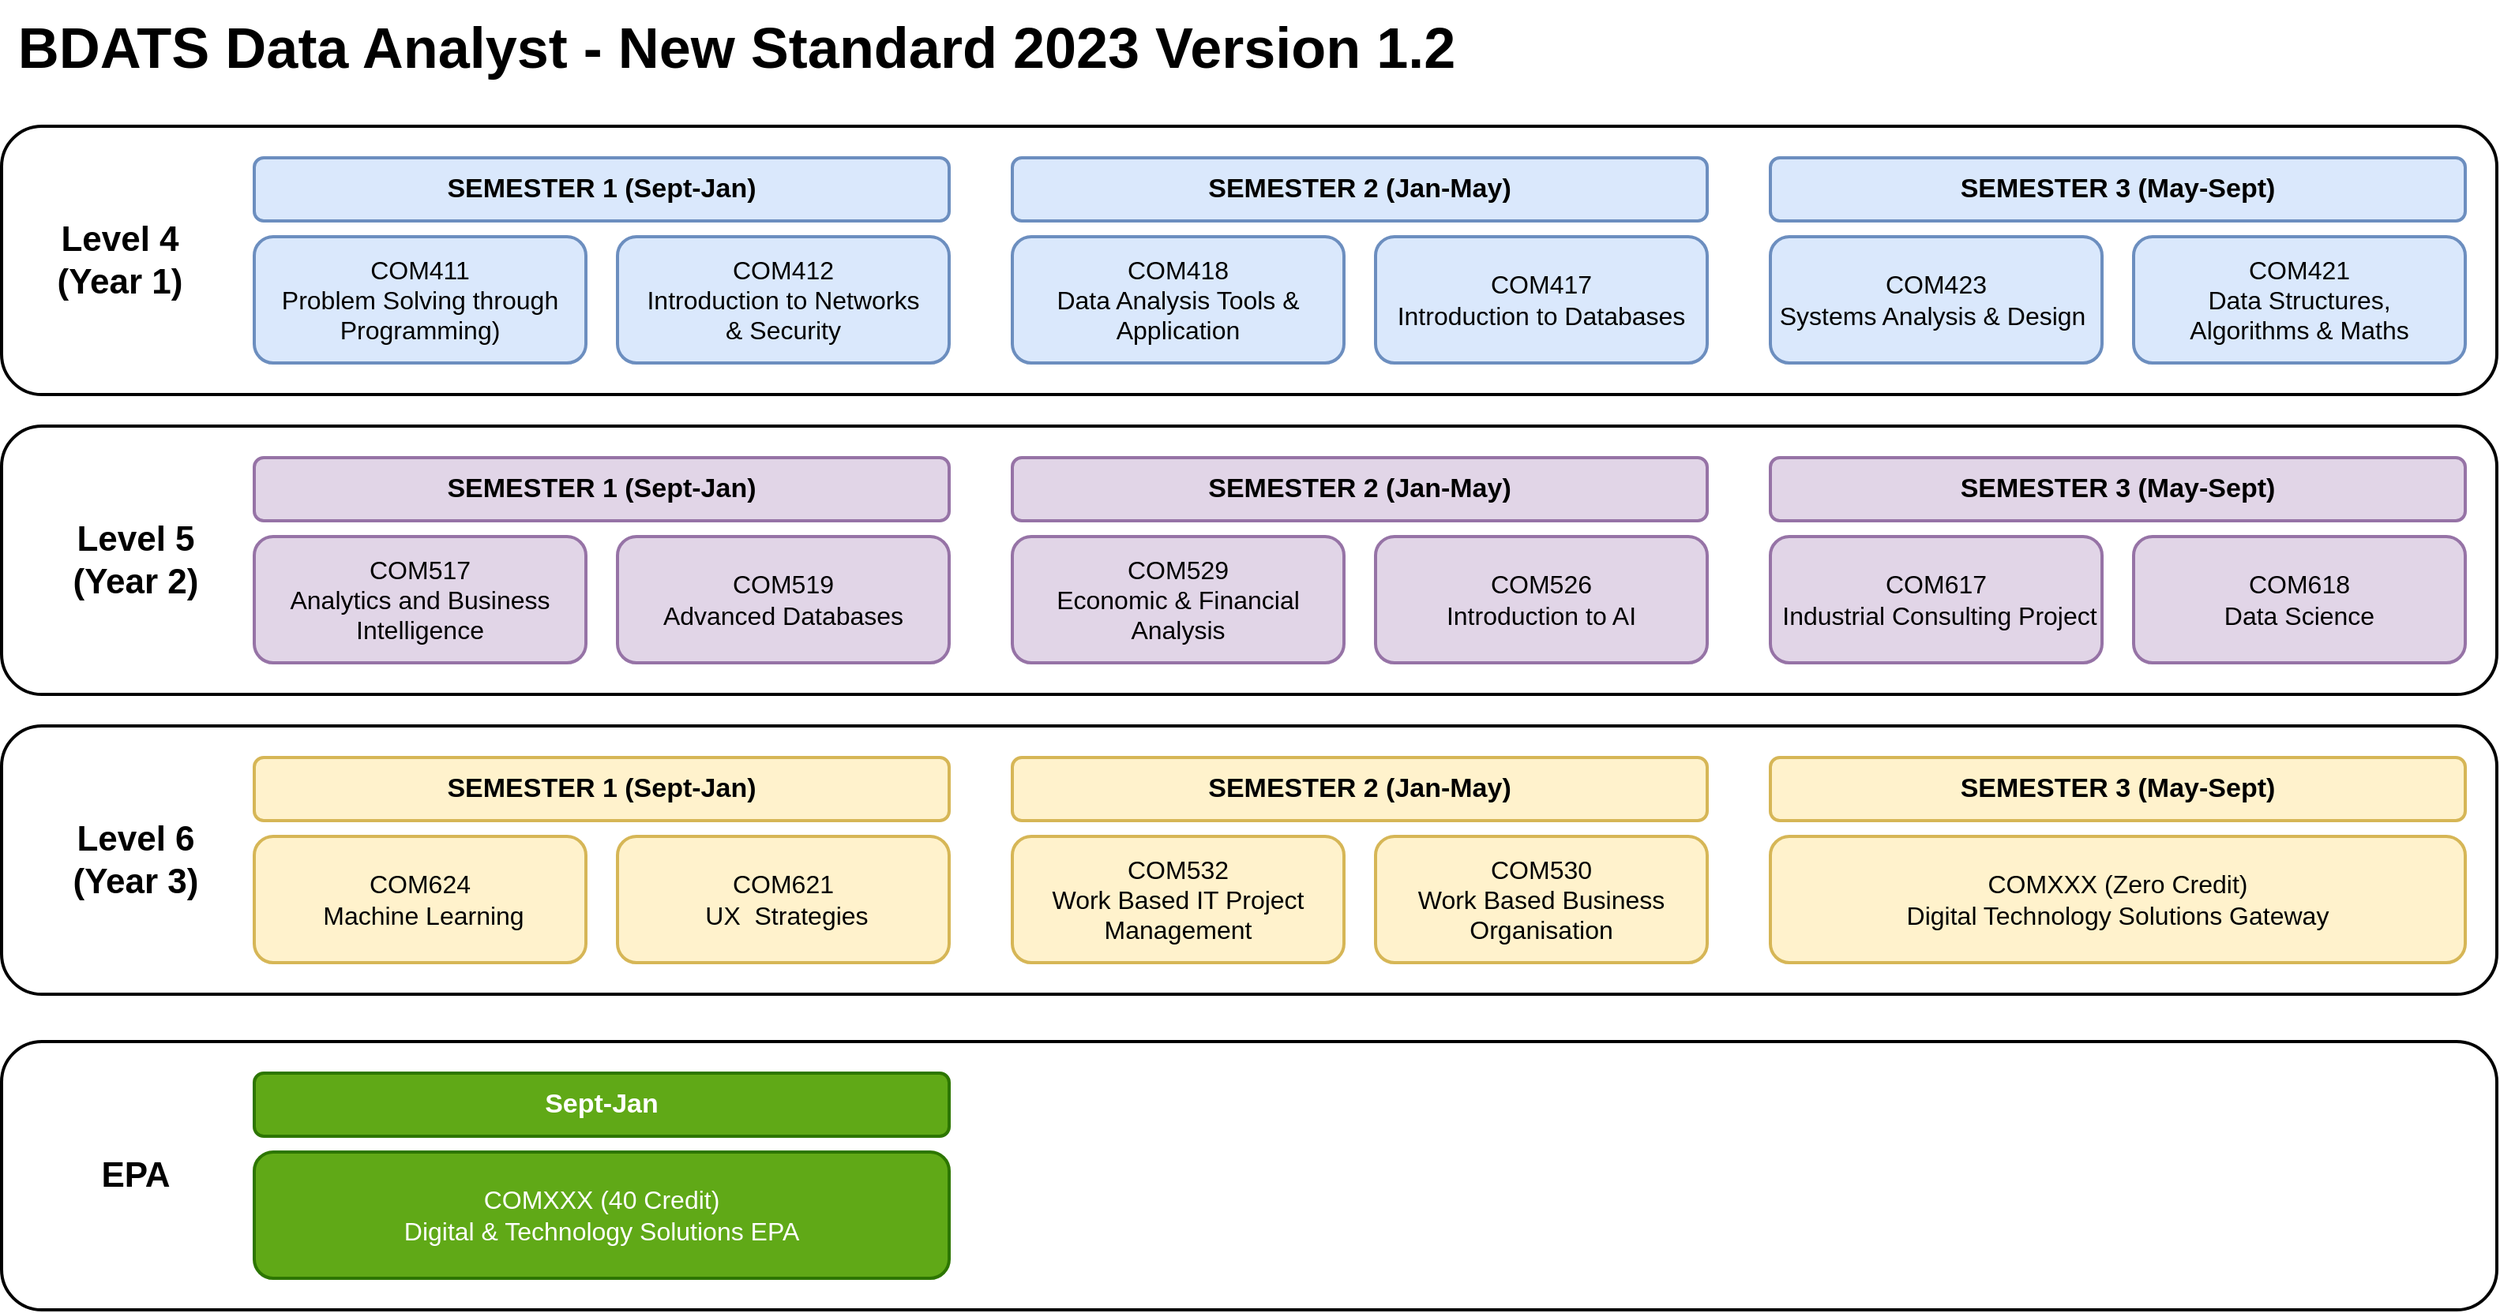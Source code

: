 <mxfile version="26.0.16" pages="4">
  <diagram id="tHwDTx18vOP15Z2TD4TF" name="BDATS_DATA">
    <mxGraphModel dx="1191" dy="813" grid="1" gridSize="10" guides="1" tooltips="1" connect="1" arrows="1" fold="1" page="1" pageScale="1" pageWidth="827" pageHeight="1169" math="0" shadow="0">
      <root>
        <mxCell id="0" />
        <mxCell id="1" parent="0" />
        <mxCell id="QbiiDBdozPDa6CCJ6g8p-5" value="" style="rounded=1;whiteSpace=wrap;html=1;strokeWidth=2;" parent="1" vertex="1">
          <mxGeometry x="42" y="470" width="1580" height="170" as="geometry" />
        </mxCell>
        <mxCell id="QbiiDBdozPDa6CCJ6g8p-3" value="" style="rounded=1;whiteSpace=wrap;html=1;strokeWidth=2;" parent="1" vertex="1">
          <mxGeometry x="42" y="280" width="1580" height="170" as="geometry" />
        </mxCell>
        <mxCell id="QbiiDBdozPDa6CCJ6g8p-1" value="" style="rounded=1;whiteSpace=wrap;html=1;strokeWidth=2;" parent="1" vertex="1">
          <mxGeometry x="42" y="90" width="1580" height="170" as="geometry" />
        </mxCell>
        <mxCell id="cJYal3AX8oCGFZ8Ep0ey-1" value="&lt;font&gt;&lt;span style=&quot;font-size: 16px&quot;&gt;COM411&lt;br&gt;Problem Solving through Programming)&lt;/span&gt;&lt;/font&gt;" style="rounded=1;whiteSpace=wrap;html=1;fillColor=#dae8fc;strokeColor=#6c8ebf;strokeWidth=2;" parent="1" vertex="1">
          <mxGeometry x="202" y="160" width="210" height="80" as="geometry" />
        </mxCell>
        <mxCell id="cJYal3AX8oCGFZ8Ep0ey-2" value="&lt;span style=&quot;font-size: 16px&quot;&gt;COM412&lt;br&gt;Introduction to Networks&lt;br&gt;&amp;amp; Security&lt;/span&gt;" style="rounded=1;whiteSpace=wrap;html=1;fillColor=#dae8fc;strokeColor=#6c8ebf;strokeWidth=2;" parent="1" vertex="1">
          <mxGeometry x="432" y="160" width="210" height="80" as="geometry" />
        </mxCell>
        <mxCell id="cJYal3AX8oCGFZ8Ep0ey-4" value="&lt;font style=&quot;font-size: 17px;&quot;&gt;&lt;b&gt;SEMESTER 1 (Sept-Jan)&lt;/b&gt;&lt;/font&gt;" style="rounded=1;whiteSpace=wrap;html=1;fillColor=#dae8fc;strokeColor=#6c8ebf;strokeWidth=2;" parent="1" vertex="1">
          <mxGeometry x="202" y="110" width="440" height="40" as="geometry" />
        </mxCell>
        <mxCell id="nHz3n4UkhNaP65RYzLFG-1" value="&lt;font style=&quot;font-size: 16px;&quot;&gt;COM418&lt;br&gt;Data Analysis Tools &amp;amp; Application&lt;span style=&quot;font-size: 16px&quot;&gt;&lt;br&gt;&lt;/span&gt;&lt;/font&gt;" style="rounded=1;whiteSpace=wrap;html=1;fillColor=#dae8fc;strokeColor=#6c8ebf;strokeWidth=2;" parent="1" vertex="1">
          <mxGeometry x="682" y="160" width="210" height="80" as="geometry" />
        </mxCell>
        <mxCell id="nHz3n4UkhNaP65RYzLFG-2" value="&lt;font style=&quot;font-size: 16px;&quot;&gt;COM417&lt;br style=&quot;border-color: var(--border-color);&quot;&gt;Introduction to Databases&lt;/font&gt;" style="rounded=1;whiteSpace=wrap;html=1;fillColor=#dae8fc;strokeColor=#6c8ebf;strokeWidth=2;" parent="1" vertex="1">
          <mxGeometry x="912" y="160" width="210" height="80" as="geometry" />
        </mxCell>
        <mxCell id="nHz3n4UkhNaP65RYzLFG-4" value="&lt;b style=&quot;border-color: var(--border-color); font-size: 17px;&quot;&gt;SEMESTER 2 (Jan-May)&lt;/b&gt;" style="rounded=1;whiteSpace=wrap;html=1;fillColor=#dae8fc;strokeColor=#6c8ebf;strokeWidth=2;" parent="1" vertex="1">
          <mxGeometry x="682" y="110" width="440" height="40" as="geometry" />
        </mxCell>
        <mxCell id="2XFqw5RnLqFSprgKeLqg-1" value="&lt;font style=&quot;font-size: 16px;&quot;&gt;COM423&lt;br style=&quot;border-color: var(--border-color);&quot;&gt;Systems Analysis &amp;amp; Design&amp;nbsp;&lt;span style=&quot;font-size: 16px&quot;&gt;&lt;br&gt;&lt;/span&gt;&lt;/font&gt;" style="rounded=1;whiteSpace=wrap;html=1;fillColor=#dae8fc;strokeColor=#6c8ebf;strokeWidth=2;" parent="1" vertex="1">
          <mxGeometry x="1162" y="160" width="210" height="80" as="geometry" />
        </mxCell>
        <mxCell id="2XFqw5RnLqFSprgKeLqg-2" value="&lt;font style=&quot;font-size: 16px;&quot;&gt;COM421&lt;br style=&quot;border-color: var(--border-color);&quot;&gt;Data Structures,&lt;br style=&quot;border-color: var(--border-color);&quot;&gt;Algorithms &amp;amp; Maths&lt;/font&gt;" style="rounded=1;whiteSpace=wrap;html=1;fillColor=#dae8fc;strokeColor=#6c8ebf;strokeWidth=2;" parent="1" vertex="1">
          <mxGeometry x="1392" y="160" width="210" height="80" as="geometry" />
        </mxCell>
        <mxCell id="2XFqw5RnLqFSprgKeLqg-5" value="&lt;b style=&quot;border-color: var(--border-color); font-size: 17px;&quot;&gt;SEMESTER 3 (May-Sept)&lt;/b&gt;" style="rounded=1;whiteSpace=wrap;html=1;fillColor=#dae8fc;strokeColor=#6c8ebf;strokeWidth=2;" parent="1" vertex="1">
          <mxGeometry x="1162" y="110" width="440" height="40" as="geometry" />
        </mxCell>
        <mxCell id="Le5MB3So46LVRhM6KEtP-1" value="&lt;font&gt;&lt;span style=&quot;font-size: 16px&quot;&gt;COM517&lt;br&gt;&lt;/span&gt;&lt;span style=&quot;text-align: start; font-family: Calibri, sans-serif; border: 1pt none windowtext; padding: 0cm;&quot;&gt;&lt;font style=&quot;font-size: 16px;&quot;&gt;Analytics and Business Intelligence&lt;/font&gt;&lt;/span&gt;&lt;span style=&quot;font-size: 16px&quot;&gt;&lt;br&gt;&lt;/span&gt;&lt;/font&gt;" style="rounded=1;whiteSpace=wrap;html=1;fillColor=#e1d5e7;strokeColor=#9673a6;strokeWidth=2;" parent="1" vertex="1">
          <mxGeometry x="202" y="350" width="210" height="80" as="geometry" />
        </mxCell>
        <mxCell id="Le5MB3So46LVRhM6KEtP-2" value="&lt;span style=&quot;font-size: 16px;&quot;&gt;COM519&lt;br&gt;Advanced Databases&lt;/span&gt;" style="rounded=1;whiteSpace=wrap;html=1;fillColor=#e1d5e7;strokeColor=#9673a6;strokeWidth=2;" parent="1" vertex="1">
          <mxGeometry x="432" y="350" width="210" height="80" as="geometry" />
        </mxCell>
        <mxCell id="Le5MB3So46LVRhM6KEtP-3" value="&lt;font&gt;&lt;span style=&quot;font-size: 16px;&quot;&gt;COM624&lt;/span&gt;&lt;br style=&quot;font-size: 16px;&quot;&gt;&lt;span style=&quot;font-size: 16px;&quot;&gt;&amp;nbsp;Machine Learning&lt;/span&gt;&lt;span style=&quot;font-size: 16px&quot;&gt;&lt;br&gt;&lt;/span&gt;&lt;/font&gt;" style="rounded=1;whiteSpace=wrap;html=1;fillColor=#fff2cc;strokeColor=#d6b656;strokeWidth=2;" parent="1" vertex="1">
          <mxGeometry x="202" y="540" width="210" height="80" as="geometry" />
        </mxCell>
        <mxCell id="Le5MB3So46LVRhM6KEtP-4" value="&lt;span style=&quot;font-size: 16px;&quot;&gt;COM621&lt;br&gt;&amp;nbsp;UX&amp;nbsp; Strategies&lt;br&gt;&lt;/span&gt;" style="rounded=1;whiteSpace=wrap;html=1;fillColor=#fff2cc;strokeColor=#d6b656;strokeWidth=2;" parent="1" vertex="1">
          <mxGeometry x="432" y="540" width="210" height="80" as="geometry" />
        </mxCell>
        <mxCell id="Le5MB3So46LVRhM6KEtP-5" value="&lt;font style=&quot;font-size: 17px;&quot;&gt;&lt;b&gt;SEMESTER 1 (Sept-Jan)&lt;/b&gt;&lt;/font&gt;" style="rounded=1;whiteSpace=wrap;html=1;fillColor=#e1d5e7;strokeColor=#9673a6;strokeWidth=2;" parent="1" vertex="1">
          <mxGeometry x="202" y="300" width="440" height="40" as="geometry" />
        </mxCell>
        <mxCell id="Le5MB3So46LVRhM6KEtP-6" value="&lt;b style=&quot;border-color: var(--border-color); font-size: 17px;&quot;&gt;SEMESTER 2 (Jan-May)&lt;/b&gt;" style="rounded=1;whiteSpace=wrap;html=1;fillColor=#e1d5e7;strokeColor=#9673a6;strokeWidth=2;" parent="1" vertex="1">
          <mxGeometry x="682" y="300" width="440" height="40" as="geometry" />
        </mxCell>
        <mxCell id="Le5MB3So46LVRhM6KEtP-7" value="&lt;b style=&quot;border-color: var(--border-color); font-size: 17px;&quot;&gt;SEMESTER 3 (May-Sept)&lt;/b&gt;" style="rounded=1;whiteSpace=wrap;html=1;fillColor=#e1d5e7;strokeColor=#9673a6;strokeWidth=2;" parent="1" vertex="1">
          <mxGeometry x="1162" y="300" width="440" height="40" as="geometry" />
        </mxCell>
        <mxCell id="Le5MB3So46LVRhM6KEtP-8" value="&lt;font style=&quot;font-size: 17px;&quot;&gt;&lt;b&gt;SEMESTER 1 (Sept-Jan)&lt;/b&gt;&lt;/font&gt;" style="rounded=1;whiteSpace=wrap;html=1;fillColor=#fff2cc;strokeColor=#d6b656;strokeWidth=2;" parent="1" vertex="1">
          <mxGeometry x="202" y="490" width="440" height="40" as="geometry" />
        </mxCell>
        <mxCell id="Le5MB3So46LVRhM6KEtP-9" value="&lt;b style=&quot;border-color: var(--border-color); font-size: 17px;&quot;&gt;SEMESTER 2 (Jan-May)&lt;/b&gt;" style="rounded=1;whiteSpace=wrap;html=1;fillColor=#fff2cc;strokeColor=#d6b656;strokeWidth=2;" parent="1" vertex="1">
          <mxGeometry x="682" y="490" width="440" height="40" as="geometry" />
        </mxCell>
        <mxCell id="Le5MB3So46LVRhM6KEtP-10" value="&lt;b style=&quot;border-color: var(--border-color); font-size: 17px;&quot;&gt;SEMESTER 3 (May-Sept)&lt;/b&gt;" style="rounded=1;whiteSpace=wrap;html=1;fillColor=#fff2cc;strokeColor=#d6b656;strokeWidth=2;" parent="1" vertex="1">
          <mxGeometry x="1162" y="490" width="440" height="40" as="geometry" />
        </mxCell>
        <mxCell id="QbiiDBdozPDa6CCJ6g8p-2" value="&lt;b style=&quot;font-size: 22px;&quot;&gt;Level 4&lt;br&gt;(Year 1)&lt;/b&gt;" style="text;html=1;align=center;verticalAlign=middle;whiteSpace=wrap;rounded=0;" parent="1" vertex="1">
          <mxGeometry x="62" y="145" width="110" height="60" as="geometry" />
        </mxCell>
        <mxCell id="QbiiDBdozPDa6CCJ6g8p-4" value="&lt;b style=&quot;font-size: 22px;&quot;&gt;Level 5&lt;br&gt;(Year 2)&lt;/b&gt;" style="text;html=1;strokeColor=none;fillColor=none;align=center;verticalAlign=middle;whiteSpace=wrap;rounded=0;" parent="1" vertex="1">
          <mxGeometry x="72" y="335" width="110" height="60" as="geometry" />
        </mxCell>
        <mxCell id="QbiiDBdozPDa6CCJ6g8p-6" value="&lt;b style=&quot;font-size: 22px;&quot;&gt;Level 6&lt;br&gt;(Year 3)&lt;/b&gt;" style="text;html=1;strokeColor=none;fillColor=none;align=center;verticalAlign=middle;whiteSpace=wrap;rounded=0;" parent="1" vertex="1">
          <mxGeometry x="72" y="525" width="110" height="60" as="geometry" />
        </mxCell>
        <mxCell id="GjDxFLDzHPWTFjKCmDpf-1" value="&lt;font style=&quot;font-size: 16px;&quot;&gt;COM529&lt;br&gt;Economic &amp;amp; Financial Analysis&lt;span style=&quot;font-size: 16px&quot;&gt;&lt;br&gt;&lt;/span&gt;&lt;/font&gt;" style="rounded=1;whiteSpace=wrap;html=1;fillColor=#e1d5e7;strokeColor=#9673a6;strokeWidth=2;" parent="1" vertex="1">
          <mxGeometry x="682" y="350" width="210" height="80" as="geometry" />
        </mxCell>
        <mxCell id="GjDxFLDzHPWTFjKCmDpf-2" value="&lt;font style=&quot;font-size: 16px;&quot;&gt;COM526&lt;br style=&quot;border-color: var(--border-color);&quot;&gt;Introduction to AI&lt;/font&gt;" style="rounded=1;whiteSpace=wrap;html=1;fillColor=#e1d5e7;strokeColor=#9673a6;strokeWidth=2;" parent="1" vertex="1">
          <mxGeometry x="912" y="350" width="210" height="80" as="geometry" />
        </mxCell>
        <mxCell id="GjDxFLDzHPWTFjKCmDpf-3" value="&lt;font style=&quot;font-size: 16px;&quot;&gt;COM617&lt;br style=&quot;border-color: var(--border-color);&quot;&gt;&amp;nbsp;Industrial Consulting Project&lt;br&gt;&lt;/font&gt;" style="rounded=1;whiteSpace=wrap;html=1;fillColor=#e1d5e7;strokeColor=#9673a6;strokeWidth=2;" parent="1" vertex="1">
          <mxGeometry x="1162" y="350" width="210" height="80" as="geometry" />
        </mxCell>
        <mxCell id="GjDxFLDzHPWTFjKCmDpf-4" value="&lt;font style=&quot;font-size: 16px;&quot;&gt;COM618&lt;br&gt;Data Science&lt;/font&gt;&lt;span style=&quot;font-size: 16px;&quot;&gt;&lt;br&gt;&lt;/span&gt;" style="rounded=1;whiteSpace=wrap;html=1;fillColor=#e1d5e7;strokeColor=#9673a6;strokeWidth=2;" parent="1" vertex="1">
          <mxGeometry x="1392" y="350" width="210" height="80" as="geometry" />
        </mxCell>
        <mxCell id="s14-3vbyRsZPjKJsENBa-1" value="&lt;font style=&quot;font-size: 16px;&quot;&gt;COM532&lt;br style=&quot;border-color: var(--border-color);&quot;&gt;Work Based IT Project Management&lt;span style=&quot;font-size: 16px&quot;&gt;&lt;br&gt;&lt;/span&gt;&lt;/font&gt;" style="rounded=1;whiteSpace=wrap;html=1;fillColor=#fff2cc;strokeColor=#d6b656;strokeWidth=2;" parent="1" vertex="1">
          <mxGeometry x="682" y="540" width="210" height="80" as="geometry" />
        </mxCell>
        <mxCell id="s14-3vbyRsZPjKJsENBa-2" value="&lt;font style=&quot;font-size: 16px;&quot;&gt;COM530&lt;br style=&quot;border-color: var(--border-color);&quot;&gt;Work Based Business Organisation&lt;/font&gt;" style="rounded=1;whiteSpace=wrap;html=1;fillColor=#fff2cc;strokeColor=#d6b656;strokeWidth=2;" parent="1" vertex="1">
          <mxGeometry x="912" y="540" width="210" height="80" as="geometry" />
        </mxCell>
        <mxCell id="s14-3vbyRsZPjKJsENBa-5" value="&lt;font style=&quot;font-size: 16px;&quot;&gt;COMXXX (Zero Credit)&lt;br&gt;Digital Technology Solutions Gateway&lt;/font&gt;" style="rounded=1;whiteSpace=wrap;html=1;fillColor=#fff2cc;strokeColor=#d6b656;strokeWidth=2;" parent="1" vertex="1">
          <mxGeometry x="1162" y="540" width="440" height="80" as="geometry" />
        </mxCell>
        <mxCell id="s14-3vbyRsZPjKJsENBa-6" value="" style="rounded=1;whiteSpace=wrap;html=1;strokeWidth=2;" parent="1" vertex="1">
          <mxGeometry x="42" y="670" width="1580" height="170" as="geometry" />
        </mxCell>
        <mxCell id="s14-3vbyRsZPjKJsENBa-7" value="&lt;font style=&quot;font-size: 16px;&quot;&gt;COMXXX (40 Credit)&lt;br&gt;Digital &amp;amp; Technology Solutions EPA&lt;br&gt;&lt;/font&gt;" style="rounded=1;whiteSpace=wrap;html=1;fillColor=#60a917;strokeColor=#2D7600;strokeWidth=2;fontColor=#ffffff;" parent="1" vertex="1">
          <mxGeometry x="202" y="740" width="440" height="80" as="geometry" />
        </mxCell>
        <mxCell id="s14-3vbyRsZPjKJsENBa-9" value="&lt;font style=&quot;font-size: 17px;&quot;&gt;&lt;b&gt;Sept-Jan&lt;/b&gt;&lt;/font&gt;" style="rounded=1;whiteSpace=wrap;html=1;fillColor=#60a917;strokeColor=#2D7600;strokeWidth=2;fontColor=#ffffff;" parent="1" vertex="1">
          <mxGeometry x="202" y="690" width="440" height="40" as="geometry" />
        </mxCell>
        <mxCell id="s14-3vbyRsZPjKJsENBa-12" value="&lt;b style=&quot;font-size: 22px;&quot;&gt;EPA&lt;br&gt;&lt;/b&gt;" style="text;html=1;strokeColor=none;fillColor=none;align=center;verticalAlign=middle;whiteSpace=wrap;rounded=0;" parent="1" vertex="1">
          <mxGeometry x="72" y="725" width="110" height="60" as="geometry" />
        </mxCell>
        <mxCell id="s14-3vbyRsZPjKJsENBa-16" value="&lt;font style=&quot;font-size: 36px;&quot;&gt;&lt;b&gt;BDATS Data Analyst - New Standard 2023 Version 1.2&amp;nbsp;&lt;/b&gt;&lt;/font&gt;" style="text;html=1;align=center;verticalAlign=middle;resizable=0;points=[];autosize=1;strokeColor=none;fillColor=none;" parent="1" vertex="1">
          <mxGeometry x="42" y="10" width="940" height="60" as="geometry" />
        </mxCell>
      </root>
    </mxGraphModel>
  </diagram>
  <diagram name="BDATS_SOFTWARE" id="IDxoDhFUZz8goqclk6p1">
    <mxGraphModel dx="2046" dy="980" grid="1" gridSize="10" guides="1" tooltips="1" connect="1" arrows="1" fold="1" page="1" pageScale="1" pageWidth="827" pageHeight="1169" math="0" shadow="0">
      <root>
        <mxCell id="1_NoqtApiibmHGhhlHiK-0" />
        <mxCell id="1_NoqtApiibmHGhhlHiK-1" parent="1_NoqtApiibmHGhhlHiK-0" />
        <mxCell id="1_NoqtApiibmHGhhlHiK-2" value="" style="rounded=1;whiteSpace=wrap;html=1;strokeWidth=2;" parent="1_NoqtApiibmHGhhlHiK-1" vertex="1">
          <mxGeometry x="42" y="470" width="1580" height="170" as="geometry" />
        </mxCell>
        <mxCell id="1_NoqtApiibmHGhhlHiK-3" value="" style="rounded=1;whiteSpace=wrap;html=1;strokeWidth=2;" parent="1_NoqtApiibmHGhhlHiK-1" vertex="1">
          <mxGeometry x="42" y="280" width="1580" height="170" as="geometry" />
        </mxCell>
        <mxCell id="1_NoqtApiibmHGhhlHiK-4" value="" style="rounded=1;whiteSpace=wrap;html=1;strokeWidth=2;" parent="1_NoqtApiibmHGhhlHiK-1" vertex="1">
          <mxGeometry x="42" y="90" width="1580" height="170" as="geometry" />
        </mxCell>
        <mxCell id="1_NoqtApiibmHGhhlHiK-5" value="&lt;font&gt;&lt;span style=&quot;font-size: 16px&quot;&gt;COM411&lt;br&gt;Problem Solving through Programming)&lt;/span&gt;&lt;/font&gt;" style="rounded=1;whiteSpace=wrap;html=1;fillColor=#dae8fc;strokeColor=#6c8ebf;strokeWidth=2;" parent="1_NoqtApiibmHGhhlHiK-1" vertex="1">
          <mxGeometry x="202" y="160" width="210" height="80" as="geometry" />
        </mxCell>
        <mxCell id="1_NoqtApiibmHGhhlHiK-6" value="&lt;span style=&quot;font-size: 16px&quot;&gt;COM412&lt;br&gt;Introduction to Networks&lt;br&gt;&amp;amp; Security&lt;/span&gt;" style="rounded=1;whiteSpace=wrap;html=1;fillColor=#dae8fc;strokeColor=#6c8ebf;strokeWidth=2;" parent="1_NoqtApiibmHGhhlHiK-1" vertex="1">
          <mxGeometry x="432" y="160" width="210" height="80" as="geometry" />
        </mxCell>
        <mxCell id="1_NoqtApiibmHGhhlHiK-7" value="&lt;font style=&quot;font-size: 17px;&quot;&gt;&lt;b&gt;SEMESTER 1 (Sept-Jan)&lt;/b&gt;&lt;/font&gt;" style="rounded=1;whiteSpace=wrap;html=1;fillColor=#dae8fc;strokeColor=#6c8ebf;strokeWidth=2;" parent="1_NoqtApiibmHGhhlHiK-1" vertex="1">
          <mxGeometry x="202" y="110" width="440" height="40" as="geometry" />
        </mxCell>
        <mxCell id="1_NoqtApiibmHGhhlHiK-9" value="&lt;font style=&quot;font-size: 16px;&quot;&gt;COM417&lt;br style=&quot;border-color: var(--border-color);&quot;&gt;Introduction to Databases&lt;/font&gt;" style="rounded=1;whiteSpace=wrap;html=1;fillColor=#dae8fc;strokeColor=#6c8ebf;strokeWidth=2;" parent="1_NoqtApiibmHGhhlHiK-1" vertex="1">
          <mxGeometry x="910" y="160" width="212" height="80" as="geometry" />
        </mxCell>
        <mxCell id="1_NoqtApiibmHGhhlHiK-10" value="&lt;b style=&quot;border-color: var(--border-color); font-size: 17px;&quot;&gt;SEMESTER 2 (Jan-May)&lt;/b&gt;" style="rounded=1;whiteSpace=wrap;html=1;fillColor=#dae8fc;strokeColor=#6c8ebf;strokeWidth=2;" parent="1_NoqtApiibmHGhhlHiK-1" vertex="1">
          <mxGeometry x="682" y="110" width="440" height="40" as="geometry" />
        </mxCell>
        <mxCell id="1_NoqtApiibmHGhhlHiK-11" value="&lt;font style=&quot;font-size: 16px;&quot;&gt;COM423&lt;br style=&quot;border-color: var(--border-color);&quot;&gt;Systems Analysis &amp;amp; Design&amp;nbsp;&lt;span style=&quot;font-size: 16px&quot;&gt;&lt;br&gt;&lt;/span&gt;&lt;/font&gt;" style="rounded=1;whiteSpace=wrap;html=1;fillColor=#dae8fc;strokeColor=#6c8ebf;strokeWidth=2;" parent="1_NoqtApiibmHGhhlHiK-1" vertex="1">
          <mxGeometry x="1162" y="160" width="210" height="80" as="geometry" />
        </mxCell>
        <mxCell id="1_NoqtApiibmHGhhlHiK-12" value="&lt;font style=&quot;font-size: 16px;&quot;&gt;COM421&lt;br style=&quot;border-color: var(--border-color);&quot;&gt;Data Structures,&lt;br style=&quot;border-color: var(--border-color);&quot;&gt;Algorithms &amp;amp; Maths&lt;/font&gt;" style="rounded=1;whiteSpace=wrap;html=1;fillColor=#dae8fc;strokeColor=#6c8ebf;strokeWidth=2;" parent="1_NoqtApiibmHGhhlHiK-1" vertex="1">
          <mxGeometry x="1392" y="160" width="210" height="80" as="geometry" />
        </mxCell>
        <mxCell id="1_NoqtApiibmHGhhlHiK-13" value="&lt;b style=&quot;border-color: var(--border-color); font-size: 17px;&quot;&gt;SEMESTER 3 (May-Sept)&lt;/b&gt;" style="rounded=1;whiteSpace=wrap;html=1;fillColor=#dae8fc;strokeColor=#6c8ebf;strokeWidth=2;" parent="1_NoqtApiibmHGhhlHiK-1" vertex="1">
          <mxGeometry x="1162" y="110" width="440" height="40" as="geometry" />
        </mxCell>
        <mxCell id="1_NoqtApiibmHGhhlHiK-15" value="&lt;span style=&quot;font-size: 16px;&quot;&gt;COM519&lt;br&gt;Advanced Databases&lt;/span&gt;" style="rounded=1;whiteSpace=wrap;html=1;fillColor=#e1d5e7;strokeColor=#9673a6;strokeWidth=2;" parent="1_NoqtApiibmHGhhlHiK-1" vertex="1">
          <mxGeometry x="432" y="350" width="210" height="80" as="geometry" />
        </mxCell>
        <mxCell id="1_NoqtApiibmHGhhlHiK-16" value="&lt;font&gt;&lt;span style=&quot;font-size: 16px;&quot;&gt;COM624&lt;/span&gt;&lt;br style=&quot;font-size: 16px;&quot;&gt;&lt;span style=&quot;font-size: 16px;&quot;&gt;&amp;nbsp;Machine Learning&lt;/span&gt;&lt;span style=&quot;font-size: 16px&quot;&gt;&lt;br&gt;&lt;/span&gt;&lt;/font&gt;" style="rounded=1;whiteSpace=wrap;html=1;fillColor=#fff2cc;strokeColor=#d6b656;strokeWidth=2;" parent="1_NoqtApiibmHGhhlHiK-1" vertex="1">
          <mxGeometry x="202" y="540" width="210" height="80" as="geometry" />
        </mxCell>
        <mxCell id="1_NoqtApiibmHGhhlHiK-18" value="&lt;font style=&quot;font-size: 17px;&quot;&gt;&lt;b&gt;SEMESTER 1 (Sept-Jan)&lt;/b&gt;&lt;/font&gt;" style="rounded=1;whiteSpace=wrap;html=1;fillColor=#e1d5e7;strokeColor=#9673a6;strokeWidth=2;" parent="1_NoqtApiibmHGhhlHiK-1" vertex="1">
          <mxGeometry x="202" y="300" width="440" height="40" as="geometry" />
        </mxCell>
        <mxCell id="1_NoqtApiibmHGhhlHiK-19" value="&lt;b style=&quot;border-color: var(--border-color); font-size: 17px;&quot;&gt;SEMESTER 2 (Jan-May)&lt;/b&gt;" style="rounded=1;whiteSpace=wrap;html=1;fillColor=#e1d5e7;strokeColor=#9673a6;strokeWidth=2;" parent="1_NoqtApiibmHGhhlHiK-1" vertex="1">
          <mxGeometry x="682" y="300" width="440" height="40" as="geometry" />
        </mxCell>
        <mxCell id="1_NoqtApiibmHGhhlHiK-20" value="&lt;b style=&quot;border-color: var(--border-color); font-size: 17px;&quot;&gt;SEMESTER 3 (May-Sept)&lt;/b&gt;" style="rounded=1;whiteSpace=wrap;html=1;fillColor=#e1d5e7;strokeColor=#9673a6;strokeWidth=2;" parent="1_NoqtApiibmHGhhlHiK-1" vertex="1">
          <mxGeometry x="1162" y="300" width="440" height="40" as="geometry" />
        </mxCell>
        <mxCell id="1_NoqtApiibmHGhhlHiK-21" value="&lt;font style=&quot;font-size: 17px;&quot;&gt;&lt;b&gt;SEMESTER 1 (Sept-Jan)&lt;/b&gt;&lt;/font&gt;" style="rounded=1;whiteSpace=wrap;html=1;fillColor=#fff2cc;strokeColor=#d6b656;strokeWidth=2;" parent="1_NoqtApiibmHGhhlHiK-1" vertex="1">
          <mxGeometry x="202" y="490" width="440" height="40" as="geometry" />
        </mxCell>
        <mxCell id="1_NoqtApiibmHGhhlHiK-22" value="&lt;b style=&quot;border-color: var(--border-color); font-size: 17px;&quot;&gt;SEMESTER 2 (Jan-May)&lt;/b&gt;" style="rounded=1;whiteSpace=wrap;html=1;fillColor=#fff2cc;strokeColor=#d6b656;strokeWidth=2;" parent="1_NoqtApiibmHGhhlHiK-1" vertex="1">
          <mxGeometry x="682" y="490" width="440" height="40" as="geometry" />
        </mxCell>
        <mxCell id="1_NoqtApiibmHGhhlHiK-23" value="&lt;b style=&quot;border-color: var(--border-color); font-size: 17px;&quot;&gt;SEMESTER 3 (May-Sept)&lt;/b&gt;" style="rounded=1;whiteSpace=wrap;html=1;fillColor=#fff2cc;strokeColor=#d6b656;strokeWidth=2;" parent="1_NoqtApiibmHGhhlHiK-1" vertex="1">
          <mxGeometry x="1162" y="490" width="440" height="40" as="geometry" />
        </mxCell>
        <mxCell id="1_NoqtApiibmHGhhlHiK-24" value="&lt;b style=&quot;font-size: 22px;&quot;&gt;Level 4&lt;br&gt;(Year 1)&lt;/b&gt;" style="text;html=1;align=center;verticalAlign=middle;whiteSpace=wrap;rounded=0;" parent="1_NoqtApiibmHGhhlHiK-1" vertex="1">
          <mxGeometry x="62" y="145" width="110" height="60" as="geometry" />
        </mxCell>
        <mxCell id="1_NoqtApiibmHGhhlHiK-25" value="&lt;b style=&quot;font-size: 22px;&quot;&gt;Level 5&lt;br&gt;(Year 2)&lt;/b&gt;" style="text;html=1;strokeColor=none;fillColor=none;align=center;verticalAlign=middle;whiteSpace=wrap;rounded=0;" parent="1_NoqtApiibmHGhhlHiK-1" vertex="1">
          <mxGeometry x="72" y="335" width="110" height="60" as="geometry" />
        </mxCell>
        <mxCell id="1_NoqtApiibmHGhhlHiK-26" value="&lt;b style=&quot;font-size: 22px;&quot;&gt;Level 6&lt;br&gt;(Year 3)&lt;/b&gt;" style="text;html=1;strokeColor=none;fillColor=none;align=center;verticalAlign=middle;whiteSpace=wrap;rounded=0;" parent="1_NoqtApiibmHGhhlHiK-1" vertex="1">
          <mxGeometry x="72" y="525" width="110" height="60" as="geometry" />
        </mxCell>
        <mxCell id="1_NoqtApiibmHGhhlHiK-29" value="&lt;font style=&quot;font-size: 16px;&quot;&gt;COM617&lt;br style=&quot;border-color: var(--border-color);&quot;&gt;&amp;nbsp;Industrial Consulting Project&lt;br&gt;&lt;/font&gt;" style="rounded=1;whiteSpace=wrap;html=1;fillColor=#fff2cc;strokeColor=#d6b656;strokeWidth=2;" parent="1_NoqtApiibmHGhhlHiK-1" vertex="1">
          <mxGeometry x="682" y="545" width="210" height="80" as="geometry" />
        </mxCell>
        <mxCell id="1_NoqtApiibmHGhhlHiK-30" value="&lt;font style=&quot;font-size: 16px;&quot;&gt;COM618&lt;br&gt;Data Science&lt;/font&gt;&lt;span style=&quot;font-size: 16px;&quot;&gt;&lt;br&gt;&lt;/span&gt;" style="rounded=1;whiteSpace=wrap;html=1;fillColor=#fff2cc;strokeColor=#d6b656;strokeWidth=2;" parent="1_NoqtApiibmHGhhlHiK-1" vertex="1">
          <mxGeometry x="912" y="545" width="210" height="80" as="geometry" />
        </mxCell>
        <mxCell id="1_NoqtApiibmHGhhlHiK-31" value="&lt;font style=&quot;font-size: 16px;&quot;&gt;COM532&lt;br style=&quot;border-color: var(--border-color);&quot;&gt;Work Based IT Project Management&lt;span style=&quot;font-size: 16px&quot;&gt;&lt;br&gt;&lt;/span&gt;&lt;/font&gt;" style="rounded=1;whiteSpace=wrap;html=1;fillColor=#e1d5e7;strokeColor=#9673a6;strokeWidth=2;" parent="1_NoqtApiibmHGhhlHiK-1" vertex="1">
          <mxGeometry x="1162" y="350" width="210" height="80" as="geometry" />
        </mxCell>
        <mxCell id="1_NoqtApiibmHGhhlHiK-32" value="&lt;font style=&quot;font-size: 16px;&quot;&gt;COM530&lt;br style=&quot;border-color: var(--border-color);&quot;&gt;Work Based Business Organisation&lt;/font&gt;" style="rounded=1;whiteSpace=wrap;html=1;fillColor=#e1d5e7;strokeColor=#9673a6;strokeWidth=2;" parent="1_NoqtApiibmHGhhlHiK-1" vertex="1">
          <mxGeometry x="1392" y="350" width="210" height="80" as="geometry" />
        </mxCell>
        <mxCell id="1_NoqtApiibmHGhhlHiK-33" value="&lt;font style=&quot;font-size: 16px;&quot;&gt;COM628 (Zero Credit)&lt;br&gt;Digital Technology Solutions Gateway&lt;/font&gt;" style="rounded=1;whiteSpace=wrap;html=1;fillColor=#fff2cc;strokeColor=#d6b656;strokeWidth=2;" parent="1_NoqtApiibmHGhhlHiK-1" vertex="1">
          <mxGeometry x="1162" y="545" width="440" height="80" as="geometry" />
        </mxCell>
        <mxCell id="1_NoqtApiibmHGhhlHiK-34" value="" style="rounded=1;whiteSpace=wrap;html=1;strokeWidth=2;" parent="1_NoqtApiibmHGhhlHiK-1" vertex="1">
          <mxGeometry x="42" y="670" width="1580" height="170" as="geometry" />
        </mxCell>
        <mxCell id="1_NoqtApiibmHGhhlHiK-35" value="&lt;font style=&quot;font-size: 16px;&quot;&gt;COM627 (40 Credit)&lt;br&gt;Digital &amp;amp; Technology Solutions EPA&lt;br&gt;&lt;/font&gt;" style="rounded=1;whiteSpace=wrap;html=1;fillColor=#60a917;strokeColor=#2D7600;strokeWidth=2;fontColor=#ffffff;" parent="1_NoqtApiibmHGhhlHiK-1" vertex="1">
          <mxGeometry x="202" y="740" width="440" height="80" as="geometry" />
        </mxCell>
        <mxCell id="1_NoqtApiibmHGhhlHiK-36" value="&lt;font style=&quot;font-size: 17px;&quot;&gt;&lt;b&gt;Sept-Jan&lt;/b&gt;&lt;/font&gt;" style="rounded=1;whiteSpace=wrap;html=1;fillColor=#60a917;strokeColor=#2D7600;strokeWidth=2;fontColor=#ffffff;" parent="1_NoqtApiibmHGhhlHiK-1" vertex="1">
          <mxGeometry x="202" y="690" width="440" height="40" as="geometry" />
        </mxCell>
        <mxCell id="1_NoqtApiibmHGhhlHiK-37" value="&lt;b style=&quot;font-size: 22px;&quot;&gt;EPA&lt;br&gt;&lt;/b&gt;" style="text;html=1;strokeColor=none;fillColor=none;align=center;verticalAlign=middle;whiteSpace=wrap;rounded=0;" parent="1_NoqtApiibmHGhhlHiK-1" vertex="1">
          <mxGeometry x="72" y="725" width="110" height="60" as="geometry" />
        </mxCell>
        <mxCell id="1_NoqtApiibmHGhhlHiK-38" value="&lt;font style=&quot;font-size: 36px;&quot;&gt;&lt;b&gt;BDATS Software Engineer - New Standard 2023 Version 1.2&amp;nbsp;&lt;/b&gt;&lt;/font&gt;" style="text;html=1;align=center;verticalAlign=middle;resizable=0;points=[];autosize=1;strokeColor=none;fillColor=none;" parent="1_NoqtApiibmHGhhlHiK-1" vertex="1">
          <mxGeometry x="42" y="10" width="1040" height="60" as="geometry" />
        </mxCell>
        <mxCell id="FyI0z2VFPIabcOspeWA6-0" value="&lt;font&gt;&lt;span style=&quot;font-size: 16px&quot;&gt;COM528&lt;br&gt;&amp;nbsp;Object Orientated&lt;br&gt;&lt;/span&gt;&lt;/font&gt;" style="rounded=1;whiteSpace=wrap;html=1;fillColor=#e1d5e7;strokeColor=#9673a6;strokeWidth=2;" parent="1_NoqtApiibmHGhhlHiK-1" vertex="1">
          <mxGeometry x="202" y="350" width="208" height="80" as="geometry" />
        </mxCell>
        <mxCell id="FyI0z2VFPIabcOspeWA6-5" value="&lt;span style=&quot;font-size: 16px;&quot;&gt;COM619&lt;br&gt;Dev Ops&lt;/span&gt;" style="rounded=1;whiteSpace=wrap;html=1;fillColor=#fff2cc;strokeColor=#d6b656;strokeWidth=2;" parent="1_NoqtApiibmHGhhlHiK-1" vertex="1">
          <mxGeometry x="430" y="540" width="212" height="80" as="geometry" />
        </mxCell>
        <mxCell id="wze11_uXiys3I81di1LD-0" value="&lt;font style=&quot;font-size: 16px;&quot;&gt;COM422&lt;br&gt;Software Testing &amp;amp; Reliability Engineering&lt;span style=&quot;font-size: 16px&quot;&gt;&lt;br&gt;&lt;/span&gt;&lt;/font&gt;" style="rounded=1;whiteSpace=wrap;html=1;fillColor=#dae8fc;strokeColor=#6c8ebf;strokeWidth=2;" parent="1_NoqtApiibmHGhhlHiK-1" vertex="1">
          <mxGeometry x="682" y="160" width="208" height="80" as="geometry" />
        </mxCell>
        <mxCell id="eyPDoyy5ns5S91ZpYRCQ-0" value="&lt;font style=&quot;font-size: 16px;&quot;&gt;COM527&lt;br&gt;Mobile Application Dev&lt;span style=&quot;font-size: 16px&quot;&gt;&lt;br&gt;&lt;/span&gt;&lt;/font&gt;" style="rounded=1;whiteSpace=wrap;html=1;fillColor=#e1d5e7;strokeColor=#9673a6;strokeWidth=2;" parent="1_NoqtApiibmHGhhlHiK-1" vertex="1">
          <mxGeometry x="682" y="350" width="208" height="80" as="geometry" />
        </mxCell>
        <mxCell id="eyPDoyy5ns5S91ZpYRCQ-1" value="&lt;font style=&quot;font-size: 16px;&quot;&gt;COM526&lt;br&gt;Introduction to AI&lt;/font&gt;" style="rounded=1;whiteSpace=wrap;html=1;fillColor=#e1d5e7;strokeColor=#9673a6;strokeWidth=2;" parent="1_NoqtApiibmHGhhlHiK-1" vertex="1">
          <mxGeometry x="910" y="350" width="212" height="80" as="geometry" />
        </mxCell>
        <mxCell id="BOfAsEiiRg0iwX8GVrMe-0" value="" style="rounded=1;whiteSpace=wrap;html=1;strokeWidth=2;" parent="1_NoqtApiibmHGhhlHiK-1" vertex="1">
          <mxGeometry x="42" y="1360" width="1580" height="170" as="geometry" />
        </mxCell>
        <mxCell id="BOfAsEiiRg0iwX8GVrMe-1" value="" style="rounded=1;whiteSpace=wrap;html=1;strokeWidth=2;" parent="1_NoqtApiibmHGhhlHiK-1" vertex="1">
          <mxGeometry x="42" y="1170" width="1580" height="170" as="geometry" />
        </mxCell>
        <mxCell id="BOfAsEiiRg0iwX8GVrMe-2" value="" style="rounded=1;whiteSpace=wrap;html=1;strokeWidth=2;" parent="1_NoqtApiibmHGhhlHiK-1" vertex="1">
          <mxGeometry x="42" y="980" width="1580" height="170" as="geometry" />
        </mxCell>
        <mxCell id="BOfAsEiiRg0iwX8GVrMe-3" value="&lt;font&gt;&lt;span style=&quot;font-size: 16px&quot;&gt;COM411&lt;br&gt;Problem Solving through Programming)&lt;/span&gt;&lt;/font&gt;" style="rounded=1;whiteSpace=wrap;html=1;fillColor=#dae8fc;strokeColor=#6c8ebf;strokeWidth=2;" parent="1_NoqtApiibmHGhhlHiK-1" vertex="1">
          <mxGeometry x="202" y="1050" width="210" height="80" as="geometry" />
        </mxCell>
        <mxCell id="BOfAsEiiRg0iwX8GVrMe-4" value="&lt;font style=&quot;font-size: 16px;&quot;&gt;COM???&lt;br&gt;Web &amp;amp; Network Essentials&lt;br&gt;&lt;b&gt;NEW MODULE&lt;/b&gt;&lt;br&gt;&lt;/font&gt;" style="rounded=1;whiteSpace=wrap;html=1;fillColor=#dae8fc;strokeColor=#FF0000;strokeWidth=2;" parent="1_NoqtApiibmHGhhlHiK-1" vertex="1">
          <mxGeometry x="432" y="1050" width="210" height="80" as="geometry" />
        </mxCell>
        <mxCell id="BOfAsEiiRg0iwX8GVrMe-5" value="&lt;font style=&quot;font-size: 17px;&quot;&gt;&lt;b&gt;TRIMESTER 1 (Sept-Jan)&lt;/b&gt;&lt;/font&gt;" style="rounded=1;whiteSpace=wrap;html=1;fillColor=#dae8fc;strokeColor=#6c8ebf;strokeWidth=2;" parent="1_NoqtApiibmHGhhlHiK-1" vertex="1">
          <mxGeometry x="202" y="1000" width="440" height="40" as="geometry" />
        </mxCell>
        <mxCell id="BOfAsEiiRg0iwX8GVrMe-6" value="&lt;font style=&quot;font-size: 16px;&quot;&gt;COM417&lt;br style=&quot;border-color: var(--border-color);&quot;&gt;Introduction to Databases&lt;/font&gt;" style="rounded=1;whiteSpace=wrap;html=1;fillColor=#dae8fc;strokeColor=#6c8ebf;strokeWidth=2;" parent="1_NoqtApiibmHGhhlHiK-1" vertex="1">
          <mxGeometry x="910" y="1050" width="212" height="80" as="geometry" />
        </mxCell>
        <mxCell id="BOfAsEiiRg0iwX8GVrMe-7" value="&lt;b style=&quot;border-color: var(--border-color); font-size: 17px;&quot;&gt;TRIMESTER 2 (Jan-May)&lt;/b&gt;" style="rounded=1;whiteSpace=wrap;html=1;fillColor=#dae8fc;strokeColor=#6c8ebf;strokeWidth=2;" parent="1_NoqtApiibmHGhhlHiK-1" vertex="1">
          <mxGeometry x="682" y="1000" width="440" height="40" as="geometry" />
        </mxCell>
        <mxCell id="BOfAsEiiRg0iwX8GVrMe-8" value="&lt;font style=&quot;font-size: 16px;&quot;&gt;COM423&lt;br style=&quot;border-color: var(--border-color);&quot;&gt;Systems Analysis &amp;amp; Design&amp;nbsp;&lt;span style=&quot;font-size: 16px&quot;&gt;&lt;br&gt;&lt;/span&gt;&lt;/font&gt;" style="rounded=1;whiteSpace=wrap;html=1;fillColor=#dae8fc;strokeColor=#6c8ebf;strokeWidth=2;" parent="1_NoqtApiibmHGhhlHiK-1" vertex="1">
          <mxGeometry x="1162" y="1050" width="210" height="80" as="geometry" />
        </mxCell>
        <mxCell id="BOfAsEiiRg0iwX8GVrMe-9" value="&lt;font style=&quot;font-size: 16px;&quot;&gt;COM421&lt;br style=&quot;border-color: var(--border-color);&quot;&gt;Data Structures,&lt;br style=&quot;border-color: var(--border-color);&quot;&gt;Algorithms &amp;amp; Maths&lt;/font&gt;" style="rounded=1;whiteSpace=wrap;html=1;fillColor=#dae8fc;strokeColor=#6c8ebf;strokeWidth=2;" parent="1_NoqtApiibmHGhhlHiK-1" vertex="1">
          <mxGeometry x="1392" y="1050" width="210" height="80" as="geometry" />
        </mxCell>
        <mxCell id="BOfAsEiiRg0iwX8GVrMe-10" value="&lt;b style=&quot;border-color: var(--border-color); font-size: 17px;&quot;&gt;TRIMESTER 3 (May-Sept)&lt;/b&gt;" style="rounded=1;whiteSpace=wrap;html=1;fillColor=#dae8fc;strokeColor=#6c8ebf;strokeWidth=2;" parent="1_NoqtApiibmHGhhlHiK-1" vertex="1">
          <mxGeometry x="1162" y="1000" width="440" height="40" as="geometry" />
        </mxCell>
        <mxCell id="BOfAsEiiRg0iwX8GVrMe-11" value="&lt;span style=&quot;font-size: 16px;&quot;&gt;COM526&lt;/span&gt;&lt;br style=&quot;font-size: 16px;&quot;&gt;&lt;span style=&quot;font-size: 16px;&quot;&gt;Introduction to AI&lt;br&gt;&lt;b&gt;Moved from Sem 2&lt;/b&gt;&lt;/span&gt;" style="rounded=1;whiteSpace=wrap;html=1;fillColor=#e1d5e7;strokeColor=light-dark(#fa0000, #9577a3);strokeWidth=2;" parent="1_NoqtApiibmHGhhlHiK-1" vertex="1">
          <mxGeometry x="432" y="1240" width="210" height="80" as="geometry" />
        </mxCell>
        <mxCell id="BOfAsEiiRg0iwX8GVrMe-12" value="&lt;font&gt;&lt;span style=&quot;font-size: 16px;&quot;&gt;COM624&lt;/span&gt;&lt;br style=&quot;font-size: 16px;&quot;&gt;&lt;span style=&quot;font-size: 16px;&quot;&gt;&amp;nbsp;Machine Learning&lt;/span&gt;&lt;span style=&quot;font-size: 16px&quot;&gt;&lt;br&gt;&lt;/span&gt;&lt;/font&gt;" style="rounded=1;whiteSpace=wrap;html=1;fillColor=#ffe6cc;strokeColor=#d79b00;strokeWidth=2;" parent="1_NoqtApiibmHGhhlHiK-1" vertex="1">
          <mxGeometry x="202" y="1430" width="210" height="80" as="geometry" />
        </mxCell>
        <mxCell id="BOfAsEiiRg0iwX8GVrMe-13" value="&lt;font style=&quot;font-size: 17px;&quot;&gt;&lt;b&gt;TRIMESTER 1 (Sept-Jan)&lt;/b&gt;&lt;/font&gt;" style="rounded=1;whiteSpace=wrap;html=1;fillColor=#e1d5e7;strokeColor=#9673a6;strokeWidth=2;" parent="1_NoqtApiibmHGhhlHiK-1" vertex="1">
          <mxGeometry x="202" y="1190" width="440" height="40" as="geometry" />
        </mxCell>
        <mxCell id="BOfAsEiiRg0iwX8GVrMe-14" value="&lt;b style=&quot;border-color: var(--border-color); font-size: 17px;&quot;&gt;TRIMESTER 2 (Jan-May)&lt;/b&gt;" style="rounded=1;whiteSpace=wrap;html=1;fillColor=#e1d5e7;strokeColor=#9673a6;strokeWidth=2;" parent="1_NoqtApiibmHGhhlHiK-1" vertex="1">
          <mxGeometry x="682" y="1190" width="440" height="40" as="geometry" />
        </mxCell>
        <mxCell id="BOfAsEiiRg0iwX8GVrMe-15" value="&lt;b style=&quot;border-color: var(--border-color); font-size: 17px;&quot;&gt;TRIMESTER 3 (May-Sept)&lt;/b&gt;" style="rounded=1;whiteSpace=wrap;html=1;fillColor=#e1d5e7;strokeColor=#9673a6;strokeWidth=2;" parent="1_NoqtApiibmHGhhlHiK-1" vertex="1">
          <mxGeometry x="1162" y="1190" width="440" height="40" as="geometry" />
        </mxCell>
        <mxCell id="BOfAsEiiRg0iwX8GVrMe-16" value="&lt;font style=&quot;font-size: 17px;&quot;&gt;&lt;b&gt;TRIMESTER 1 (Sept-Jan)&lt;/b&gt;&lt;/font&gt;" style="rounded=1;whiteSpace=wrap;html=1;fillColor=#fff2cc;strokeColor=#d6b656;strokeWidth=2;" parent="1_NoqtApiibmHGhhlHiK-1" vertex="1">
          <mxGeometry x="202" y="1380" width="440" height="40" as="geometry" />
        </mxCell>
        <mxCell id="BOfAsEiiRg0iwX8GVrMe-17" value="&lt;b style=&quot;border-color: var(--border-color); font-size: 17px;&quot;&gt;TRIMESTER 2 (Jan-May)&lt;/b&gt;" style="rounded=1;whiteSpace=wrap;html=1;fillColor=#fff2cc;strokeColor=#d6b656;strokeWidth=2;" parent="1_NoqtApiibmHGhhlHiK-1" vertex="1">
          <mxGeometry x="682" y="1380" width="440" height="40" as="geometry" />
        </mxCell>
        <mxCell id="BOfAsEiiRg0iwX8GVrMe-18" value="&lt;b style=&quot;border-color: var(--border-color); font-size: 17px;&quot;&gt;TRIMESTER 3 (May-Sept)&lt;/b&gt;" style="rounded=1;whiteSpace=wrap;html=1;fillColor=#fff2cc;strokeColor=#d6b656;strokeWidth=2;" parent="1_NoqtApiibmHGhhlHiK-1" vertex="1">
          <mxGeometry x="1162" y="1380" width="440" height="40" as="geometry" />
        </mxCell>
        <mxCell id="BOfAsEiiRg0iwX8GVrMe-19" value="&lt;b style=&quot;font-size: 22px;&quot;&gt;Level 4&lt;br&gt;(Year 1)&lt;/b&gt;" style="text;html=1;align=center;verticalAlign=middle;whiteSpace=wrap;rounded=0;" parent="1_NoqtApiibmHGhhlHiK-1" vertex="1">
          <mxGeometry x="62" y="1035" width="110" height="60" as="geometry" />
        </mxCell>
        <mxCell id="BOfAsEiiRg0iwX8GVrMe-20" value="&lt;b style=&quot;font-size: 22px;&quot;&gt;Level 5&lt;br&gt;(Year 2)&lt;/b&gt;" style="text;html=1;strokeColor=none;fillColor=none;align=center;verticalAlign=middle;whiteSpace=wrap;rounded=0;" parent="1_NoqtApiibmHGhhlHiK-1" vertex="1">
          <mxGeometry x="72" y="1225" width="110" height="60" as="geometry" />
        </mxCell>
        <mxCell id="BOfAsEiiRg0iwX8GVrMe-21" value="&lt;b style=&quot;font-size: 22px;&quot;&gt;Level 6&lt;br&gt;(Year 3)&lt;/b&gt;" style="text;html=1;strokeColor=none;fillColor=none;align=center;verticalAlign=middle;whiteSpace=wrap;rounded=0;" parent="1_NoqtApiibmHGhhlHiK-1" vertex="1">
          <mxGeometry x="72" y="1415" width="110" height="60" as="geometry" />
        </mxCell>
        <mxCell id="BOfAsEiiRg0iwX8GVrMe-22" value="&lt;font style=&quot;font-size: 16px;&quot;&gt;COM617&lt;br style=&quot;border-color: var(--border-color);&quot;&gt;&amp;nbsp;Industrial Consulting Project&lt;br&gt;&lt;/font&gt;" style="rounded=1;whiteSpace=wrap;html=1;fillColor=#fff2cc;strokeColor=#000000;strokeWidth=2;" parent="1_NoqtApiibmHGhhlHiK-1" vertex="1">
          <mxGeometry x="682" y="1435" width="210" height="80" as="geometry" />
        </mxCell>
        <mxCell id="BOfAsEiiRg0iwX8GVrMe-23" value="&lt;span style=&quot;font-size: 16px;&quot;&gt;EPA PORTFOLIO&lt;br&gt;&lt;b&gt;NEW MODULE&amp;nbsp;&lt;/b&gt;&lt;/span&gt;" style="rounded=1;whiteSpace=wrap;html=1;fillColor=#fff2cc;strokeColor=#FF0000;strokeWidth=2;" parent="1_NoqtApiibmHGhhlHiK-1" vertex="1">
          <mxGeometry x="912" y="1435" width="210" height="80" as="geometry" />
        </mxCell>
        <mxCell id="BOfAsEiiRg0iwX8GVrMe-24" value="&lt;font style=&quot;font-size: 16px;&quot;&gt;COM532&lt;br style=&quot;border-color: var(--border-color);&quot;&gt;Work Based IT Project Management&lt;span style=&quot;font-size: 16px&quot;&gt;&lt;br&gt;&lt;/span&gt;&lt;/font&gt;" style="rounded=1;whiteSpace=wrap;html=1;fillColor=#e1d5e7;strokeColor=#030303;strokeWidth=2;" parent="1_NoqtApiibmHGhhlHiK-1" vertex="1">
          <mxGeometry x="1162" y="1240" width="210" height="80" as="geometry" />
        </mxCell>
        <mxCell id="BOfAsEiiRg0iwX8GVrMe-25" value="&lt;font style=&quot;font-size: 16px;&quot;&gt;COM530&lt;br style=&quot;border-color: var(--border-color);&quot;&gt;Work Based Business Organisation&lt;/font&gt;" style="rounded=1;whiteSpace=wrap;html=1;fillColor=#e1d5e7;strokeColor=#030303;strokeWidth=2;" parent="1_NoqtApiibmHGhhlHiK-1" vertex="1">
          <mxGeometry x="1392" y="1240" width="210" height="80" as="geometry" />
        </mxCell>
        <mxCell id="BOfAsEiiRg0iwX8GVrMe-26" value="&lt;font style=&quot;font-size: 16px;&quot;&gt;COM628 (Zero Credit)&lt;br&gt;Digital Technology Solutions Gateway&lt;/font&gt;" style="rounded=1;whiteSpace=wrap;html=1;fillColor=#fff2cc;strokeColor=#d6b656;strokeWidth=2;" parent="1_NoqtApiibmHGhhlHiK-1" vertex="1">
          <mxGeometry x="1162" y="1435" width="440" height="80" as="geometry" />
        </mxCell>
        <mxCell id="BOfAsEiiRg0iwX8GVrMe-27" value="" style="rounded=1;whiteSpace=wrap;html=1;strokeWidth=2;" parent="1_NoqtApiibmHGhhlHiK-1" vertex="1">
          <mxGeometry x="42" y="1560" width="1580" height="170" as="geometry" />
        </mxCell>
        <mxCell id="BOfAsEiiRg0iwX8GVrMe-28" value="&lt;font style=&quot;font-size: 16px;&quot;&gt;COM627 (40 Credit)&lt;br&gt;Digital &amp;amp; Technology Solutions EPA&lt;br&gt;&lt;/font&gt;" style="rounded=1;whiteSpace=wrap;html=1;fillColor=#60a917;strokeColor=#2D7600;strokeWidth=2;fontColor=#ffffff;" parent="1_NoqtApiibmHGhhlHiK-1" vertex="1">
          <mxGeometry x="202" y="1630" width="440" height="80" as="geometry" />
        </mxCell>
        <mxCell id="BOfAsEiiRg0iwX8GVrMe-29" value="&lt;font style=&quot;font-size: 17px;&quot;&gt;&lt;b&gt;SEPT - JAN&lt;/b&gt;&lt;/font&gt;" style="rounded=1;whiteSpace=wrap;html=1;fillColor=#60a917;strokeColor=#2D7600;strokeWidth=2;fontColor=#ffffff;" parent="1_NoqtApiibmHGhhlHiK-1" vertex="1">
          <mxGeometry x="202" y="1580" width="440" height="40" as="geometry" />
        </mxCell>
        <mxCell id="BOfAsEiiRg0iwX8GVrMe-30" value="&lt;b style=&quot;font-size: 22px;&quot;&gt;EPA&lt;br&gt;&lt;/b&gt;" style="text;html=1;strokeColor=none;fillColor=none;align=center;verticalAlign=middle;whiteSpace=wrap;rounded=0;" parent="1_NoqtApiibmHGhhlHiK-1" vertex="1">
          <mxGeometry x="72" y="1615" width="110" height="60" as="geometry" />
        </mxCell>
        <mxCell id="BOfAsEiiRg0iwX8GVrMe-31" value="&lt;font style=&quot;font-size: 36px;&quot;&gt;&lt;b&gt;BDATS Software Engineer - New Standard 2023 Version 1.2 - Revalidation 2025&amp;nbsp;&lt;/b&gt;&lt;/font&gt;" style="text;html=1;align=center;verticalAlign=middle;resizable=0;points=[];autosize=1;strokeColor=none;fillColor=none;" parent="1_NoqtApiibmHGhhlHiK-1" vertex="1">
          <mxGeometry x="42" y="890" width="1380" height="60" as="geometry" />
        </mxCell>
        <mxCell id="BOfAsEiiRg0iwX8GVrMe-32" value="&lt;font&gt;&lt;span style=&quot;font-size: 16px&quot;&gt;COM528&lt;br&gt;&amp;nbsp;Object Orientated&lt;br&gt;&lt;/span&gt;&lt;/font&gt;" style="rounded=1;whiteSpace=wrap;html=1;fillColor=#e1d5e7;strokeColor=#9673a6;strokeWidth=2;" parent="1_NoqtApiibmHGhhlHiK-1" vertex="1">
          <mxGeometry x="202" y="1240" width="208" height="80" as="geometry" />
        </mxCell>
        <mxCell id="BOfAsEiiRg0iwX8GVrMe-33" value="&lt;span style=&quot;font-size: 16px;&quot;&gt;COM619&lt;br&gt;Dev Ops&lt;/span&gt;" style="rounded=1;whiteSpace=wrap;html=1;fillColor=#fff2cc;strokeColor=#d6b656;strokeWidth=2;" parent="1_NoqtApiibmHGhhlHiK-1" vertex="1">
          <mxGeometry x="430" y="1430" width="212" height="80" as="geometry" />
        </mxCell>
        <mxCell id="BOfAsEiiRg0iwX8GVrMe-34" value="&lt;font style=&quot;font-size: 16px;&quot;&gt;COM422&lt;br&gt;Software Testing &amp;amp; Reliability Engineering&lt;span style=&quot;font-size: 16px&quot;&gt;&lt;br&gt;&lt;/span&gt;&lt;/font&gt;" style="rounded=1;whiteSpace=wrap;html=1;fillColor=#dae8fc;strokeColor=#6c8ebf;strokeWidth=2;" parent="1_NoqtApiibmHGhhlHiK-1" vertex="1">
          <mxGeometry x="682" y="1050" width="208" height="80" as="geometry" />
        </mxCell>
        <mxCell id="BOfAsEiiRg0iwX8GVrMe-35" value="&lt;font style=&quot;font-size: 16px;&quot;&gt;COM518&lt;br&gt;Web Application Dev&lt;br&gt;&lt;span style=&quot;font-size: 16px&quot;&gt;&lt;b&gt;Replaced MAD&lt;/b&gt;&lt;/span&gt;&lt;/font&gt;" style="rounded=1;whiteSpace=wrap;html=1;fillColor=#e1d5e7;strokeColor=#9673a6;strokeWidth=2;" parent="1_NoqtApiibmHGhhlHiK-1" vertex="1">
          <mxGeometry x="682" y="1240" width="208" height="80" as="geometry" />
        </mxCell>
        <mxCell id="BOfAsEiiRg0iwX8GVrMe-36" value="&lt;span style=&quot;font-size: 16px;&quot;&gt;Portfolio&lt;br&gt;&lt;/span&gt;&lt;b style=&quot;font-size: 16px;&quot;&gt;NEW MODULE&lt;/b&gt;&lt;span style=&quot;font-size: 16px;&quot;&gt;&lt;/span&gt;" style="rounded=1;whiteSpace=wrap;html=1;fillColor=#e1d5e7;strokeColor=#FF0000;strokeWidth=2;" parent="1_NoqtApiibmHGhhlHiK-1" vertex="1">
          <mxGeometry x="910" y="1240" width="212" height="80" as="geometry" />
        </mxCell>
      </root>
    </mxGraphModel>
  </diagram>
  <diagram name="BDATS_NETWORK" id="daNHZ3TRiOjiiwbFkDUF">
    <mxGraphModel dx="1996" dy="1055" grid="1" gridSize="10" guides="1" tooltips="1" connect="1" arrows="1" fold="1" page="1" pageScale="1" pageWidth="827" pageHeight="1169" math="0" shadow="0">
      <root>
        <mxCell id="sV7EwwiW8VQXavG21FDw-0" />
        <mxCell id="sV7EwwiW8VQXavG21FDw-1" parent="sV7EwwiW8VQXavG21FDw-0" />
        <mxCell id="sV7EwwiW8VQXavG21FDw-2" value="" style="rounded=1;whiteSpace=wrap;html=1;strokeWidth=2;" parent="sV7EwwiW8VQXavG21FDw-1" vertex="1">
          <mxGeometry x="42" y="470" width="1580" height="170" as="geometry" />
        </mxCell>
        <mxCell id="sV7EwwiW8VQXavG21FDw-3" value="" style="rounded=1;whiteSpace=wrap;html=1;strokeWidth=2;" parent="sV7EwwiW8VQXavG21FDw-1" vertex="1">
          <mxGeometry x="42" y="280" width="1580" height="170" as="geometry" />
        </mxCell>
        <mxCell id="sV7EwwiW8VQXavG21FDw-4" value="" style="rounded=1;whiteSpace=wrap;html=1;strokeWidth=2;" parent="sV7EwwiW8VQXavG21FDw-1" vertex="1">
          <mxGeometry x="42" y="90" width="1580" height="170" as="geometry" />
        </mxCell>
        <mxCell id="sV7EwwiW8VQXavG21FDw-5" value="&lt;font&gt;&lt;span style=&quot;font-size: 16px&quot;&gt;COM411&lt;br&gt;Problem Solving through Programming)&lt;/span&gt;&lt;/font&gt;" style="rounded=1;whiteSpace=wrap;html=1;fillColor=#dae8fc;strokeColor=#6c8ebf;strokeWidth=2;" parent="sV7EwwiW8VQXavG21FDw-1" vertex="1">
          <mxGeometry x="202" y="160" width="210" height="80" as="geometry" />
        </mxCell>
        <mxCell id="sV7EwwiW8VQXavG21FDw-6" value="&lt;span style=&quot;font-size: 16px&quot;&gt;COM412&lt;br&gt;Introduction to Networks&lt;br&gt;&amp;amp; Security&lt;/span&gt;" style="rounded=1;whiteSpace=wrap;html=1;fillColor=#dae8fc;strokeColor=#6c8ebf;strokeWidth=2;" parent="sV7EwwiW8VQXavG21FDw-1" vertex="1">
          <mxGeometry x="432" y="160" width="210" height="80" as="geometry" />
        </mxCell>
        <mxCell id="sV7EwwiW8VQXavG21FDw-7" value="&lt;font style=&quot;font-size: 17px;&quot;&gt;&lt;b&gt;SEMESTER 1 (Sept-Jan)&lt;/b&gt;&lt;/font&gt;" style="rounded=1;whiteSpace=wrap;html=1;fillColor=#dae8fc;strokeColor=#6c8ebf;strokeWidth=2;" parent="sV7EwwiW8VQXavG21FDw-1" vertex="1">
          <mxGeometry x="202" y="110" width="440" height="40" as="geometry" />
        </mxCell>
        <mxCell id="sV7EwwiW8VQXavG21FDw-8" value="&lt;font style=&quot;font-size: 16px;&quot;&gt;COM417&lt;br style=&quot;border-color: var(--border-color);&quot;&gt;Introduction to Databases&lt;/font&gt;" style="rounded=1;whiteSpace=wrap;html=1;fillColor=#dae8fc;strokeColor=#6c8ebf;strokeWidth=2;" parent="sV7EwwiW8VQXavG21FDw-1" vertex="1">
          <mxGeometry x="910" y="160" width="212" height="80" as="geometry" />
        </mxCell>
        <mxCell id="sV7EwwiW8VQXavG21FDw-9" value="&lt;b style=&quot;border-color: var(--border-color); font-size: 17px;&quot;&gt;SEMESTER 2 (Jan-May)&lt;/b&gt;" style="rounded=1;whiteSpace=wrap;html=1;fillColor=#dae8fc;strokeColor=#6c8ebf;strokeWidth=2;" parent="sV7EwwiW8VQXavG21FDw-1" vertex="1">
          <mxGeometry x="682" y="110" width="440" height="40" as="geometry" />
        </mxCell>
        <mxCell id="sV7EwwiW8VQXavG21FDw-10" value="&lt;font style=&quot;font-size: 16px;&quot;&gt;COM423&lt;br style=&quot;border-color: var(--border-color);&quot;&gt;Systems Analysis &amp;amp; Design&amp;nbsp;&lt;span style=&quot;font-size: 16px&quot;&gt;&lt;br&gt;&lt;/span&gt;&lt;/font&gt;" style="rounded=1;whiteSpace=wrap;html=1;fillColor=#dae8fc;strokeColor=#6c8ebf;strokeWidth=2;" parent="sV7EwwiW8VQXavG21FDw-1" vertex="1">
          <mxGeometry x="1162" y="160" width="210" height="80" as="geometry" />
        </mxCell>
        <mxCell id="sV7EwwiW8VQXavG21FDw-12" value="&lt;b style=&quot;border-color: var(--border-color); font-size: 17px;&quot;&gt;SEMESTER 3 (May-Sept)&lt;/b&gt;" style="rounded=1;whiteSpace=wrap;html=1;fillColor=#dae8fc;strokeColor=#6c8ebf;strokeWidth=2;" parent="sV7EwwiW8VQXavG21FDw-1" vertex="1">
          <mxGeometry x="1162" y="110" width="440" height="40" as="geometry" />
        </mxCell>
        <mxCell id="sV7EwwiW8VQXavG21FDw-15" value="&lt;font style=&quot;font-size: 17px;&quot;&gt;&lt;b&gt;SEMESTER 1 (Sept-Jan)&lt;/b&gt;&lt;/font&gt;" style="rounded=1;whiteSpace=wrap;html=1;fillColor=#e1d5e7;strokeColor=#9673a6;strokeWidth=2;" parent="sV7EwwiW8VQXavG21FDw-1" vertex="1">
          <mxGeometry x="202" y="300" width="440" height="40" as="geometry" />
        </mxCell>
        <mxCell id="sV7EwwiW8VQXavG21FDw-16" value="&lt;b style=&quot;border-color: var(--border-color); font-size: 17px;&quot;&gt;SEMESTER 2 (Jan-May)&lt;/b&gt;" style="rounded=1;whiteSpace=wrap;html=1;fillColor=#e1d5e7;strokeColor=#9673a6;strokeWidth=2;" parent="sV7EwwiW8VQXavG21FDw-1" vertex="1">
          <mxGeometry x="682" y="300" width="440" height="40" as="geometry" />
        </mxCell>
        <mxCell id="sV7EwwiW8VQXavG21FDw-17" value="&lt;b style=&quot;border-color: var(--border-color); font-size: 17px;&quot;&gt;SEMESTER 3 (May-Sept)&lt;/b&gt;" style="rounded=1;whiteSpace=wrap;html=1;fillColor=#e1d5e7;strokeColor=#9673a6;strokeWidth=2;" parent="sV7EwwiW8VQXavG21FDw-1" vertex="1">
          <mxGeometry x="1162" y="300" width="440" height="40" as="geometry" />
        </mxCell>
        <mxCell id="sV7EwwiW8VQXavG21FDw-18" value="&lt;font style=&quot;font-size: 17px;&quot;&gt;&lt;b&gt;SEMESTER 1 (Sept-Jan)&lt;/b&gt;&lt;/font&gt;" style="rounded=1;whiteSpace=wrap;html=1;fillColor=#fff2cc;strokeColor=#d6b656;strokeWidth=2;" parent="sV7EwwiW8VQXavG21FDw-1" vertex="1">
          <mxGeometry x="202" y="490" width="440" height="40" as="geometry" />
        </mxCell>
        <mxCell id="sV7EwwiW8VQXavG21FDw-19" value="&lt;b style=&quot;border-color: var(--border-color); font-size: 17px;&quot;&gt;SEMESTER 2 (Jan-May)&lt;/b&gt;" style="rounded=1;whiteSpace=wrap;html=1;fillColor=#fff2cc;strokeColor=#d6b656;strokeWidth=2;" parent="sV7EwwiW8VQXavG21FDw-1" vertex="1">
          <mxGeometry x="682" y="490" width="440" height="40" as="geometry" />
        </mxCell>
        <mxCell id="sV7EwwiW8VQXavG21FDw-20" value="&lt;b style=&quot;border-color: var(--border-color); font-size: 17px;&quot;&gt;SEMESTER 3 (May-Sept)&lt;/b&gt;" style="rounded=1;whiteSpace=wrap;html=1;fillColor=#fff2cc;strokeColor=#d6b656;strokeWidth=2;" parent="sV7EwwiW8VQXavG21FDw-1" vertex="1">
          <mxGeometry x="1162" y="490" width="440" height="40" as="geometry" />
        </mxCell>
        <mxCell id="sV7EwwiW8VQXavG21FDw-21" value="&lt;b style=&quot;font-size: 22px;&quot;&gt;Level 4&lt;br&gt;(Year 1)&lt;/b&gt;" style="text;html=1;align=center;verticalAlign=middle;whiteSpace=wrap;rounded=0;" parent="sV7EwwiW8VQXavG21FDw-1" vertex="1">
          <mxGeometry x="62" y="145" width="110" height="60" as="geometry" />
        </mxCell>
        <mxCell id="sV7EwwiW8VQXavG21FDw-22" value="&lt;b style=&quot;font-size: 22px;&quot;&gt;Level 5&lt;br&gt;(Year 2)&lt;/b&gt;" style="text;html=1;strokeColor=none;fillColor=none;align=center;verticalAlign=middle;whiteSpace=wrap;rounded=0;" parent="sV7EwwiW8VQXavG21FDw-1" vertex="1">
          <mxGeometry x="72" y="335" width="110" height="60" as="geometry" />
        </mxCell>
        <mxCell id="sV7EwwiW8VQXavG21FDw-23" value="&lt;b style=&quot;font-size: 22px;&quot;&gt;Level 6&lt;br&gt;(Year 3)&lt;/b&gt;" style="text;html=1;strokeColor=none;fillColor=none;align=center;verticalAlign=middle;whiteSpace=wrap;rounded=0;" parent="sV7EwwiW8VQXavG21FDw-1" vertex="1">
          <mxGeometry x="72" y="525" width="110" height="60" as="geometry" />
        </mxCell>
        <mxCell id="sV7EwwiW8VQXavG21FDw-24" value="&lt;font style=&quot;font-size: 16px;&quot;&gt;COM617&lt;br style=&quot;border-color: var(--border-color);&quot;&gt;&amp;nbsp;Industrial Consulting Project&lt;br&gt;&lt;/font&gt;" style="rounded=1;whiteSpace=wrap;html=1;fillColor=#fff2cc;strokeColor=#d6b656;strokeWidth=2;" parent="sV7EwwiW8VQXavG21FDw-1" vertex="1">
          <mxGeometry x="682" y="545" width="210" height="80" as="geometry" />
        </mxCell>
        <mxCell id="sV7EwwiW8VQXavG21FDw-26" value="&lt;font style=&quot;font-size: 16px;&quot;&gt;COM532&lt;br style=&quot;border-color: var(--border-color);&quot;&gt;Work Based IT Project Management&lt;span style=&quot;font-size: 16px&quot;&gt;&lt;br&gt;&lt;/span&gt;&lt;/font&gt;" style="rounded=1;whiteSpace=wrap;html=1;fillColor=#e1d5e7;strokeColor=#9673a6;strokeWidth=2;" parent="sV7EwwiW8VQXavG21FDw-1" vertex="1">
          <mxGeometry x="1162" y="350" width="210" height="80" as="geometry" />
        </mxCell>
        <mxCell id="sV7EwwiW8VQXavG21FDw-27" value="&lt;font style=&quot;font-size: 16px;&quot;&gt;COM530&lt;br style=&quot;border-color: var(--border-color);&quot;&gt;Work Based Business Organisation&lt;/font&gt;" style="rounded=1;whiteSpace=wrap;html=1;fillColor=#e1d5e7;strokeColor=#9673a6;strokeWidth=2;" parent="sV7EwwiW8VQXavG21FDw-1" vertex="1">
          <mxGeometry x="1392" y="350" width="210" height="80" as="geometry" />
        </mxCell>
        <mxCell id="sV7EwwiW8VQXavG21FDw-28" value="&lt;font style=&quot;font-size: 16px;&quot;&gt;COMXXX (Zero Credit)&lt;br&gt;Digital Technology Solutions Gateway&lt;/font&gt;" style="rounded=1;whiteSpace=wrap;html=1;fillColor=#fff2cc;strokeColor=#d6b656;strokeWidth=2;" parent="sV7EwwiW8VQXavG21FDw-1" vertex="1">
          <mxGeometry x="1162" y="545" width="440" height="80" as="geometry" />
        </mxCell>
        <mxCell id="sV7EwwiW8VQXavG21FDw-29" value="" style="rounded=1;whiteSpace=wrap;html=1;strokeWidth=2;" parent="sV7EwwiW8VQXavG21FDw-1" vertex="1">
          <mxGeometry x="42" y="670" width="1580" height="170" as="geometry" />
        </mxCell>
        <mxCell id="sV7EwwiW8VQXavG21FDw-30" value="&lt;font style=&quot;font-size: 16px;&quot;&gt;COMXXX (40 Credit)&lt;br&gt;Digital &amp;amp; Technology Solutions EPA&lt;br&gt;&lt;/font&gt;" style="rounded=1;whiteSpace=wrap;html=1;fillColor=#60a917;strokeColor=#2D7600;strokeWidth=2;fontColor=#ffffff;" parent="sV7EwwiW8VQXavG21FDw-1" vertex="1">
          <mxGeometry x="202" y="740" width="440" height="80" as="geometry" />
        </mxCell>
        <mxCell id="sV7EwwiW8VQXavG21FDw-31" value="&lt;font style=&quot;font-size: 17px;&quot;&gt;&lt;b&gt;Sept-Jan&lt;/b&gt;&lt;/font&gt;" style="rounded=1;whiteSpace=wrap;html=1;fillColor=#60a917;strokeColor=#2D7600;strokeWidth=2;fontColor=#ffffff;" parent="sV7EwwiW8VQXavG21FDw-1" vertex="1">
          <mxGeometry x="202" y="690" width="440" height="40" as="geometry" />
        </mxCell>
        <mxCell id="sV7EwwiW8VQXavG21FDw-32" value="&lt;b style=&quot;font-size: 22px;&quot;&gt;EPA&lt;br&gt;&lt;/b&gt;" style="text;html=1;strokeColor=none;fillColor=none;align=center;verticalAlign=middle;whiteSpace=wrap;rounded=0;" parent="sV7EwwiW8VQXavG21FDw-1" vertex="1">
          <mxGeometry x="72" y="725" width="110" height="60" as="geometry" />
        </mxCell>
        <mxCell id="sV7EwwiW8VQXavG21FDw-33" value="&lt;font style=&quot;font-size: 36px;&quot;&gt;&lt;b&gt;BDATS Network Engineer - New Standard 2023 Version 1.2&amp;nbsp;&lt;/b&gt;&lt;/font&gt;" style="text;html=1;align=center;verticalAlign=middle;resizable=0;points=[];autosize=1;strokeColor=none;fillColor=none;" parent="sV7EwwiW8VQXavG21FDw-1" vertex="1">
          <mxGeometry x="47" y="10" width="1030" height="60" as="geometry" />
        </mxCell>
        <mxCell id="9P6Vkf4_AZJ8KC9q507G-0" value="&lt;font&gt;&lt;span style=&quot;font-size: 16px&quot;&gt;COM515&lt;br&gt;&amp;nbsp;Enterprise Networks&lt;br&gt;&lt;/span&gt;&lt;/font&gt;" style="rounded=1;whiteSpace=wrap;html=1;fillColor=#e1d5e7;strokeColor=#9673a6;strokeWidth=2;" parent="sV7EwwiW8VQXavG21FDw-1" vertex="1">
          <mxGeometry x="202" y="350" width="210" height="80" as="geometry" />
        </mxCell>
        <mxCell id="9P6Vkf4_AZJ8KC9q507G-1" value="&lt;span style=&quot;font-size: 16px;&quot;&gt;COM511&lt;br&gt;Network Systems Automation&lt;/span&gt;" style="rounded=1;whiteSpace=wrap;html=1;fillColor=#e1d5e7;strokeColor=#9673a6;strokeWidth=2;" parent="sV7EwwiW8VQXavG21FDw-1" vertex="1">
          <mxGeometry x="432" y="350" width="210" height="80" as="geometry" />
        </mxCell>
        <mxCell id="9P6Vkf4_AZJ8KC9q507G-2" value="&lt;font&gt;&lt;span style=&quot;font-size: 16px&quot;&gt;COM611&lt;br&gt;Computer Systems&lt;br&gt;&lt;/span&gt;&lt;/font&gt;" style="rounded=1;whiteSpace=wrap;html=1;fillColor=#fff2cc;strokeColor=#d6b656;strokeWidth=2;" parent="sV7EwwiW8VQXavG21FDw-1" vertex="1">
          <mxGeometry x="202" y="545" width="200" height="80" as="geometry" />
        </mxCell>
        <mxCell id="9P6Vkf4_AZJ8KC9q507G-3" value="&lt;span style=&quot;font-size: 16px;&quot;&gt;COM615&lt;/span&gt;&lt;br style=&quot;font-size: 16px;&quot;&gt;&lt;span style=&quot;font-size: 16px;&quot;&gt;Network Management&lt;/span&gt;" style="rounded=1;whiteSpace=wrap;html=1;fillColor=#fff2cc;strokeColor=#d6b656;strokeWidth=2;" parent="sV7EwwiW8VQXavG21FDw-1" vertex="1">
          <mxGeometry x="422" y="545" width="200" height="80" as="geometry" />
        </mxCell>
        <mxCell id="x6s4asIGI9qGSP67Dqck-0" value="&lt;font style=&quot;font-size: 16px;&quot;&gt;COM512&lt;br&gt;Network Security&lt;span style=&quot;font-size: 16px&quot;&gt;&lt;br&gt;&lt;/span&gt;&lt;/font&gt;" style="rounded=1;whiteSpace=wrap;html=1;fillColor=#e1d5e7;strokeColor=#9673a6;strokeWidth=2;" parent="sV7EwwiW8VQXavG21FDw-1" vertex="1">
          <mxGeometry x="682" y="350" width="208" height="80" as="geometry" />
        </mxCell>
        <mxCell id="x6s4asIGI9qGSP67Dqck-1" value="&lt;font style=&quot;font-size: 16px;&quot;&gt;COM513&lt;br&gt;Network Engineering&lt;/font&gt;" style="rounded=1;whiteSpace=wrap;html=1;fillColor=#e1d5e7;strokeColor=#9673a6;strokeWidth=2;" parent="sV7EwwiW8VQXavG21FDw-1" vertex="1">
          <mxGeometry x="910" y="350" width="212" height="80" as="geometry" />
        </mxCell>
        <mxCell id="x6s4asIGI9qGSP67Dqck-3" value="&lt;font style=&quot;font-size: 16px;&quot;&gt;COM614&lt;br&gt;Cloud Computing&lt;/font&gt;" style="rounded=1;whiteSpace=wrap;html=1;fillColor=#fff2cc;strokeColor=#d6b656;strokeWidth=2;" parent="sV7EwwiW8VQXavG21FDw-1" vertex="1">
          <mxGeometry x="912" y="545" width="210" height="80" as="geometry" />
        </mxCell>
        <mxCell id="D2L15CgvEJABgol-MGmW-0" value="&lt;font style=&quot;font-size: 16px;&quot;&gt;COM414&lt;br&gt;Routing &amp;amp; Switching&lt;/font&gt;" style="rounded=1;whiteSpace=wrap;html=1;fillColor=#dae8fc;strokeColor=#6c8ebf;strokeWidth=2;" parent="sV7EwwiW8VQXavG21FDw-1" vertex="1">
          <mxGeometry x="1392" y="160" width="210" height="80" as="geometry" />
        </mxCell>
        <mxCell id="wCT_7qQcXiWVeh-hUX8u-0" value="&lt;font style=&quot;font-size: 16px;&quot;&gt;COM415&lt;br style=&quot;border-color: var(--border-color);&quot;&gt;Cyber Security Essentials&lt;span style=&quot;font-size: 16px&quot;&gt;&lt;br&gt;&lt;/span&gt;&lt;/font&gt;" style="rounded=1;whiteSpace=wrap;html=1;fillColor=#dae8fc;strokeColor=#6c8ebf;strokeWidth=2;" parent="sV7EwwiW8VQXavG21FDw-1" vertex="1">
          <mxGeometry x="682" y="160" width="210" height="80" as="geometry" />
        </mxCell>
      </root>
    </mxGraphModel>
  </diagram>
  <diagram name="BDATS_CYBER" id="LuzGWg6cHDbvfz2bFtNC">
    <mxGraphModel dx="2296" dy="967" grid="1" gridSize="10" guides="1" tooltips="1" connect="1" arrows="1" fold="1" page="1" pageScale="1" pageWidth="827" pageHeight="1169" math="0" shadow="0">
      <root>
        <mxCell id="keYp-FxEzvg4J2pBW55y-0" />
        <mxCell id="keYp-FxEzvg4J2pBW55y-1" parent="keYp-FxEzvg4J2pBW55y-0" />
        <mxCell id="keYp-FxEzvg4J2pBW55y-2" value="" style="rounded=1;whiteSpace=wrap;html=1;strokeWidth=2;" parent="keYp-FxEzvg4J2pBW55y-1" vertex="1">
          <mxGeometry x="42" y="470" width="1580" height="170" as="geometry" />
        </mxCell>
        <mxCell id="keYp-FxEzvg4J2pBW55y-3" value="" style="rounded=1;whiteSpace=wrap;html=1;strokeWidth=2;" parent="keYp-FxEzvg4J2pBW55y-1" vertex="1">
          <mxGeometry x="42" y="280" width="1580" height="170" as="geometry" />
        </mxCell>
        <mxCell id="keYp-FxEzvg4J2pBW55y-4" value="" style="rounded=1;whiteSpace=wrap;html=1;strokeWidth=2;" parent="keYp-FxEzvg4J2pBW55y-1" vertex="1">
          <mxGeometry x="42" y="90" width="1580" height="170" as="geometry" />
        </mxCell>
        <mxCell id="keYp-FxEzvg4J2pBW55y-5" value="&lt;font&gt;&lt;span style=&quot;font-size: 16px&quot;&gt;COM411&lt;br&gt;Problem Solving through Programming)&lt;/span&gt;&lt;/font&gt;" style="rounded=1;whiteSpace=wrap;html=1;fillColor=#dae8fc;strokeColor=#6c8ebf;strokeWidth=2;" parent="keYp-FxEzvg4J2pBW55y-1" vertex="1">
          <mxGeometry x="202" y="160" width="210" height="80" as="geometry" />
        </mxCell>
        <mxCell id="keYp-FxEzvg4J2pBW55y-6" value="&lt;span style=&quot;font-size: 16px&quot;&gt;COM412&lt;br&gt;Introduction to Networks&lt;br&gt;&amp;amp; Security&lt;/span&gt;" style="rounded=1;whiteSpace=wrap;html=1;fillColor=#dae8fc;strokeColor=#6c8ebf;strokeWidth=2;" parent="keYp-FxEzvg4J2pBW55y-1" vertex="1">
          <mxGeometry x="432" y="160" width="210" height="80" as="geometry" />
        </mxCell>
        <mxCell id="keYp-FxEzvg4J2pBW55y-7" value="&lt;font style=&quot;font-size: 17px;&quot;&gt;&lt;b&gt;SEMESTER 1 (Sept-Jan)&lt;/b&gt;&lt;/font&gt;" style="rounded=1;whiteSpace=wrap;html=1;fillColor=#dae8fc;strokeColor=#6c8ebf;strokeWidth=2;" parent="keYp-FxEzvg4J2pBW55y-1" vertex="1">
          <mxGeometry x="202" y="110" width="440" height="40" as="geometry" />
        </mxCell>
        <mxCell id="keYp-FxEzvg4J2pBW55y-8" value="&lt;font style=&quot;font-size: 16px;&quot;&gt;COM417&lt;br style=&quot;border-color: var(--border-color);&quot;&gt;Introduction to Databases&lt;/font&gt;" style="rounded=1;whiteSpace=wrap;html=1;fillColor=#dae8fc;strokeColor=#6c8ebf;strokeWidth=2;" parent="keYp-FxEzvg4J2pBW55y-1" vertex="1">
          <mxGeometry x="910" y="160" width="212" height="80" as="geometry" />
        </mxCell>
        <mxCell id="keYp-FxEzvg4J2pBW55y-9" value="&lt;b style=&quot;border-color: var(--border-color); font-size: 17px;&quot;&gt;SEMESTER 2 (Jan-May)&lt;/b&gt;" style="rounded=1;whiteSpace=wrap;html=1;fillColor=#dae8fc;strokeColor=#6c8ebf;strokeWidth=2;" parent="keYp-FxEzvg4J2pBW55y-1" vertex="1">
          <mxGeometry x="682" y="110" width="440" height="40" as="geometry" />
        </mxCell>
        <mxCell id="keYp-FxEzvg4J2pBW55y-10" value="&lt;font style=&quot;font-size: 16px;&quot;&gt;COM423&lt;br style=&quot;border-color: var(--border-color);&quot;&gt;Systems Analysis &amp;amp; Design&amp;nbsp;&lt;span style=&quot;font-size: 16px&quot;&gt;&lt;br&gt;&lt;/span&gt;&lt;/font&gt;" style="rounded=1;whiteSpace=wrap;html=1;fillColor=#dae8fc;strokeColor=#6c8ebf;strokeWidth=2;" parent="keYp-FxEzvg4J2pBW55y-1" vertex="1">
          <mxGeometry x="1162" y="160" width="210" height="80" as="geometry" />
        </mxCell>
        <mxCell id="keYp-FxEzvg4J2pBW55y-11" value="&lt;b style=&quot;border-color: var(--border-color); font-size: 17px;&quot;&gt;SEMESTER 3 (May-Sept)&lt;/b&gt;" style="rounded=1;whiteSpace=wrap;html=1;fillColor=#dae8fc;strokeColor=#6c8ebf;strokeWidth=2;" parent="keYp-FxEzvg4J2pBW55y-1" vertex="1">
          <mxGeometry x="1162" y="110" width="440" height="40" as="geometry" />
        </mxCell>
        <mxCell id="keYp-FxEzvg4J2pBW55y-12" value="&lt;font style=&quot;font-size: 17px;&quot;&gt;&lt;b&gt;SEMESTER 1 (Sept-Jan)&lt;/b&gt;&lt;/font&gt;" style="rounded=1;whiteSpace=wrap;html=1;fillColor=#e1d5e7;strokeColor=#9673a6;strokeWidth=2;" parent="keYp-FxEzvg4J2pBW55y-1" vertex="1">
          <mxGeometry x="202" y="300" width="440" height="40" as="geometry" />
        </mxCell>
        <mxCell id="keYp-FxEzvg4J2pBW55y-13" value="&lt;b style=&quot;border-color: var(--border-color); font-size: 17px;&quot;&gt;SEMESTER 2 (Jan-May)&lt;/b&gt;" style="rounded=1;whiteSpace=wrap;html=1;fillColor=#e1d5e7;strokeColor=#9673a6;strokeWidth=2;" parent="keYp-FxEzvg4J2pBW55y-1" vertex="1">
          <mxGeometry x="682" y="300" width="440" height="40" as="geometry" />
        </mxCell>
        <mxCell id="keYp-FxEzvg4J2pBW55y-14" value="&lt;b style=&quot;border-color: var(--border-color); font-size: 17px;&quot;&gt;SEMESTER 3 (May-Sept)&lt;/b&gt;" style="rounded=1;whiteSpace=wrap;html=1;fillColor=#e1d5e7;strokeColor=#9673a6;strokeWidth=2;" parent="keYp-FxEzvg4J2pBW55y-1" vertex="1">
          <mxGeometry x="1162" y="300" width="440" height="40" as="geometry" />
        </mxCell>
        <mxCell id="keYp-FxEzvg4J2pBW55y-15" value="&lt;font style=&quot;font-size: 17px;&quot;&gt;&lt;b&gt;SEMESTER 1 (Sept-Jan)&lt;/b&gt;&lt;/font&gt;" style="rounded=1;whiteSpace=wrap;html=1;fillColor=#fff2cc;strokeColor=#d6b656;strokeWidth=2;" parent="keYp-FxEzvg4J2pBW55y-1" vertex="1">
          <mxGeometry x="202" y="490" width="440" height="40" as="geometry" />
        </mxCell>
        <mxCell id="keYp-FxEzvg4J2pBW55y-16" value="&lt;b style=&quot;border-color: var(--border-color); font-size: 17px;&quot;&gt;SEMESTER 2 (Jan-May)&lt;/b&gt;" style="rounded=1;whiteSpace=wrap;html=1;fillColor=#fff2cc;strokeColor=#d6b656;strokeWidth=2;" parent="keYp-FxEzvg4J2pBW55y-1" vertex="1">
          <mxGeometry x="682" y="490" width="440" height="40" as="geometry" />
        </mxCell>
        <mxCell id="keYp-FxEzvg4J2pBW55y-17" value="&lt;b style=&quot;border-color: var(--border-color); font-size: 17px;&quot;&gt;SEMESTER 3 (May-Sept)&lt;/b&gt;" style="rounded=1;whiteSpace=wrap;html=1;fillColor=#fff2cc;strokeColor=#d6b656;strokeWidth=2;" parent="keYp-FxEzvg4J2pBW55y-1" vertex="1">
          <mxGeometry x="1162" y="490" width="440" height="40" as="geometry" />
        </mxCell>
        <mxCell id="keYp-FxEzvg4J2pBW55y-18" value="&lt;b style=&quot;font-size: 22px;&quot;&gt;Level 4&lt;br&gt;(Year 1)&lt;/b&gt;" style="text;html=1;align=center;verticalAlign=middle;whiteSpace=wrap;rounded=0;" parent="keYp-FxEzvg4J2pBW55y-1" vertex="1">
          <mxGeometry x="62" y="145" width="110" height="60" as="geometry" />
        </mxCell>
        <mxCell id="keYp-FxEzvg4J2pBW55y-19" value="&lt;b style=&quot;font-size: 22px;&quot;&gt;Level 5&lt;br&gt;(Year 2)&lt;/b&gt;" style="text;html=1;strokeColor=none;fillColor=none;align=center;verticalAlign=middle;whiteSpace=wrap;rounded=0;" parent="keYp-FxEzvg4J2pBW55y-1" vertex="1">
          <mxGeometry x="72" y="335" width="110" height="60" as="geometry" />
        </mxCell>
        <mxCell id="keYp-FxEzvg4J2pBW55y-20" value="&lt;b style=&quot;font-size: 22px;&quot;&gt;Level 6&lt;br&gt;(Year 3)&lt;/b&gt;" style="text;html=1;strokeColor=none;fillColor=none;align=center;verticalAlign=middle;whiteSpace=wrap;rounded=0;" parent="keYp-FxEzvg4J2pBW55y-1" vertex="1">
          <mxGeometry x="72" y="525" width="110" height="60" as="geometry" />
        </mxCell>
        <mxCell id="keYp-FxEzvg4J2pBW55y-21" value="&lt;font style=&quot;font-size: 16px;&quot;&gt;COM617&lt;br style=&quot;border-color: var(--border-color);&quot;&gt;&amp;nbsp;Industrial Consulting Project&lt;br&gt;&lt;/font&gt;" style="rounded=1;whiteSpace=wrap;html=1;fillColor=#fff2cc;strokeColor=#d6b656;strokeWidth=2;" parent="keYp-FxEzvg4J2pBW55y-1" vertex="1">
          <mxGeometry x="682" y="545" width="210" height="80" as="geometry" />
        </mxCell>
        <mxCell id="keYp-FxEzvg4J2pBW55y-22" value="&lt;font style=&quot;font-size: 16px;&quot;&gt;COM532&lt;br style=&quot;border-color: var(--border-color);&quot;&gt;Work Based IT Project Management&lt;span style=&quot;font-size: 16px&quot;&gt;&lt;br&gt;&lt;/span&gt;&lt;/font&gt;" style="rounded=1;whiteSpace=wrap;html=1;fillColor=#e1d5e7;strokeColor=#9673a6;strokeWidth=2;" parent="keYp-FxEzvg4J2pBW55y-1" vertex="1">
          <mxGeometry x="1162" y="350" width="210" height="80" as="geometry" />
        </mxCell>
        <mxCell id="keYp-FxEzvg4J2pBW55y-23" value="&lt;font style=&quot;font-size: 16px;&quot;&gt;COM530&lt;br style=&quot;border-color: var(--border-color);&quot;&gt;Work Based Business Organisation&lt;/font&gt;" style="rounded=1;whiteSpace=wrap;html=1;fillColor=#e1d5e7;strokeColor=#9673a6;strokeWidth=2;" parent="keYp-FxEzvg4J2pBW55y-1" vertex="1">
          <mxGeometry x="1392" y="350" width="210" height="80" as="geometry" />
        </mxCell>
        <mxCell id="keYp-FxEzvg4J2pBW55y-24" value="&lt;font style=&quot;font-size: 16px;&quot;&gt;COMXXX (Zero Credit)&lt;br&gt;Digital Technology Solutions Gateway&lt;/font&gt;" style="rounded=1;whiteSpace=wrap;html=1;fillColor=#fff2cc;strokeColor=#d6b656;strokeWidth=2;" parent="keYp-FxEzvg4J2pBW55y-1" vertex="1">
          <mxGeometry x="1162" y="545" width="440" height="80" as="geometry" />
        </mxCell>
        <mxCell id="keYp-FxEzvg4J2pBW55y-25" value="" style="rounded=1;whiteSpace=wrap;html=1;strokeWidth=2;" parent="keYp-FxEzvg4J2pBW55y-1" vertex="1">
          <mxGeometry x="42" y="670" width="1580" height="170" as="geometry" />
        </mxCell>
        <mxCell id="keYp-FxEzvg4J2pBW55y-26" value="&lt;font style=&quot;font-size: 16px;&quot;&gt;COMXXX (40 Credit)&lt;br&gt;Digital &amp;amp; Technology Solutions EPA&lt;br&gt;&lt;/font&gt;" style="rounded=1;whiteSpace=wrap;html=1;fillColor=#60a917;strokeColor=#2D7600;strokeWidth=2;fontColor=#ffffff;" parent="keYp-FxEzvg4J2pBW55y-1" vertex="1">
          <mxGeometry x="202" y="740" width="440" height="80" as="geometry" />
        </mxCell>
        <mxCell id="keYp-FxEzvg4J2pBW55y-27" value="&lt;font style=&quot;font-size: 17px;&quot;&gt;&lt;b&gt;Sept-Jan&lt;/b&gt;&lt;/font&gt;" style="rounded=1;whiteSpace=wrap;html=1;fillColor=#60a917;strokeColor=#2D7600;strokeWidth=2;fontColor=#ffffff;" parent="keYp-FxEzvg4J2pBW55y-1" vertex="1">
          <mxGeometry x="202" y="690" width="440" height="40" as="geometry" />
        </mxCell>
        <mxCell id="keYp-FxEzvg4J2pBW55y-28" value="&lt;b style=&quot;font-size: 22px;&quot;&gt;EPA&lt;br&gt;&lt;/b&gt;" style="text;html=1;strokeColor=none;fillColor=none;align=center;verticalAlign=middle;whiteSpace=wrap;rounded=0;" parent="keYp-FxEzvg4J2pBW55y-1" vertex="1">
          <mxGeometry x="72" y="725" width="110" height="60" as="geometry" />
        </mxCell>
        <mxCell id="keYp-FxEzvg4J2pBW55y-29" value="&lt;font style=&quot;font-size: 36px;&quot;&gt;&lt;b&gt;BDATS Cyber Sercurity - New Standard 2023 Version 1.2&amp;nbsp;&lt;/b&gt;&lt;/font&gt;" style="text;html=1;align=center;verticalAlign=middle;resizable=0;points=[];autosize=1;strokeColor=none;fillColor=none;" parent="keYp-FxEzvg4J2pBW55y-1" vertex="1">
          <mxGeometry x="62" y="10" width="1000" height="60" as="geometry" />
        </mxCell>
        <mxCell id="keYp-FxEzvg4J2pBW55y-30" value="&lt;font&gt;&lt;span style=&quot;font-size: 16px&quot;&gt;COM515&lt;br&gt;&amp;nbsp;Enterprise Networks&lt;br&gt;&lt;/span&gt;&lt;/font&gt;" style="rounded=1;whiteSpace=wrap;html=1;fillColor=#e1d5e7;strokeColor=#9673a6;strokeWidth=2;" parent="keYp-FxEzvg4J2pBW55y-1" vertex="1">
          <mxGeometry x="200" y="350" width="210" height="80" as="geometry" />
        </mxCell>
        <mxCell id="keYp-FxEzvg4J2pBW55y-31" value="&lt;span style=&quot;font-size: 16px;&quot;&gt;COM511&lt;br&gt;Network Systems Automation&lt;/span&gt;" style="rounded=1;whiteSpace=wrap;html=1;fillColor=#e1d5e7;strokeColor=#9673a6;strokeWidth=2;" parent="keYp-FxEzvg4J2pBW55y-1" vertex="1">
          <mxGeometry x="432" y="350" width="210" height="80" as="geometry" />
        </mxCell>
        <mxCell id="keYp-FxEzvg4J2pBW55y-32" value="&lt;font style=&quot;font-size: 16px;&quot;&gt;COM613&lt;br style=&quot;border-color: var(--border-color);&quot;&gt;&lt;span style=&quot;&quot;&gt;Cyber Ops&lt;/span&gt;&lt;span style=&quot;font-size: 16px&quot;&gt;&lt;br&gt;&lt;/span&gt;&lt;/font&gt;" style="rounded=1;whiteSpace=wrap;html=1;fillColor=#fff2cc;strokeColor=#d6b656;strokeWidth=2;" parent="keYp-FxEzvg4J2pBW55y-1" vertex="1">
          <mxGeometry x="202" y="545" width="200" height="80" as="geometry" />
        </mxCell>
        <mxCell id="keYp-FxEzvg4J2pBW55y-33" value="&lt;span style=&quot;font-size: 16px;&quot;&gt;COM615&lt;/span&gt;&lt;br style=&quot;font-size: 16px;&quot;&gt;&lt;span style=&quot;font-size: 16px;&quot;&gt;Network Management&lt;/span&gt;" style="rounded=1;whiteSpace=wrap;html=1;fillColor=#fff2cc;strokeColor=#d6b656;strokeWidth=2;" parent="keYp-FxEzvg4J2pBW55y-1" vertex="1">
          <mxGeometry x="422" y="545" width="200" height="80" as="geometry" />
        </mxCell>
        <mxCell id="keYp-FxEzvg4J2pBW55y-34" value="&lt;font style=&quot;font-size: 16px;&quot;&gt;COM512&lt;br&gt;Network Security&lt;span style=&quot;font-size: 16px&quot;&gt;&lt;br&gt;&lt;/span&gt;&lt;/font&gt;" style="rounded=1;whiteSpace=wrap;html=1;fillColor=#e1d5e7;strokeColor=#9673a6;strokeWidth=2;" parent="keYp-FxEzvg4J2pBW55y-1" vertex="1">
          <mxGeometry x="682" y="350" width="208" height="80" as="geometry" />
        </mxCell>
        <mxCell id="keYp-FxEzvg4J2pBW55y-35" value="&lt;font style=&quot;font-size: 16px;&quot;&gt;COM522&lt;br style=&quot;border-color: var(--border-color);&quot;&gt;Threat Intelligence Analysis&lt;/font&gt;" style="rounded=1;whiteSpace=wrap;html=1;fillColor=#e1d5e7;strokeColor=#9673a6;strokeWidth=2;" parent="keYp-FxEzvg4J2pBW55y-1" vertex="1">
          <mxGeometry x="910" y="350" width="212" height="80" as="geometry" />
        </mxCell>
        <mxCell id="keYp-FxEzvg4J2pBW55y-36" value="&lt;font style=&quot;font-size: 16px;&quot;&gt;COM614&lt;br&gt;Cloud Computing&lt;/font&gt;" style="rounded=1;whiteSpace=wrap;html=1;fillColor=#fff2cc;strokeColor=#d6b656;strokeWidth=2;" parent="keYp-FxEzvg4J2pBW55y-1" vertex="1">
          <mxGeometry x="912" y="545" width="210" height="80" as="geometry" />
        </mxCell>
        <mxCell id="keYp-FxEzvg4J2pBW55y-37" value="&lt;font style=&quot;font-size: 16px;&quot;&gt;COM414&lt;br&gt;Routing &amp;amp; Switching&lt;/font&gt;" style="rounded=1;whiteSpace=wrap;html=1;fillColor=#dae8fc;strokeColor=#6c8ebf;strokeWidth=2;" parent="keYp-FxEzvg4J2pBW55y-1" vertex="1">
          <mxGeometry x="1392" y="160" width="210" height="80" as="geometry" />
        </mxCell>
        <mxCell id="keYp-FxEzvg4J2pBW55y-38" value="&lt;font style=&quot;font-size: 16px;&quot;&gt;COM415&lt;br style=&quot;border-color: var(--border-color);&quot;&gt;Cyber Security Essentials&lt;span style=&quot;font-size: 16px&quot;&gt;&lt;br&gt;&lt;/span&gt;&lt;/font&gt;" style="rounded=1;whiteSpace=wrap;html=1;fillColor=#dae8fc;strokeColor=#6c8ebf;strokeWidth=2;" parent="keYp-FxEzvg4J2pBW55y-1" vertex="1">
          <mxGeometry x="682" y="160" width="210" height="80" as="geometry" />
        </mxCell>
      </root>
    </mxGraphModel>
  </diagram>
</mxfile>
